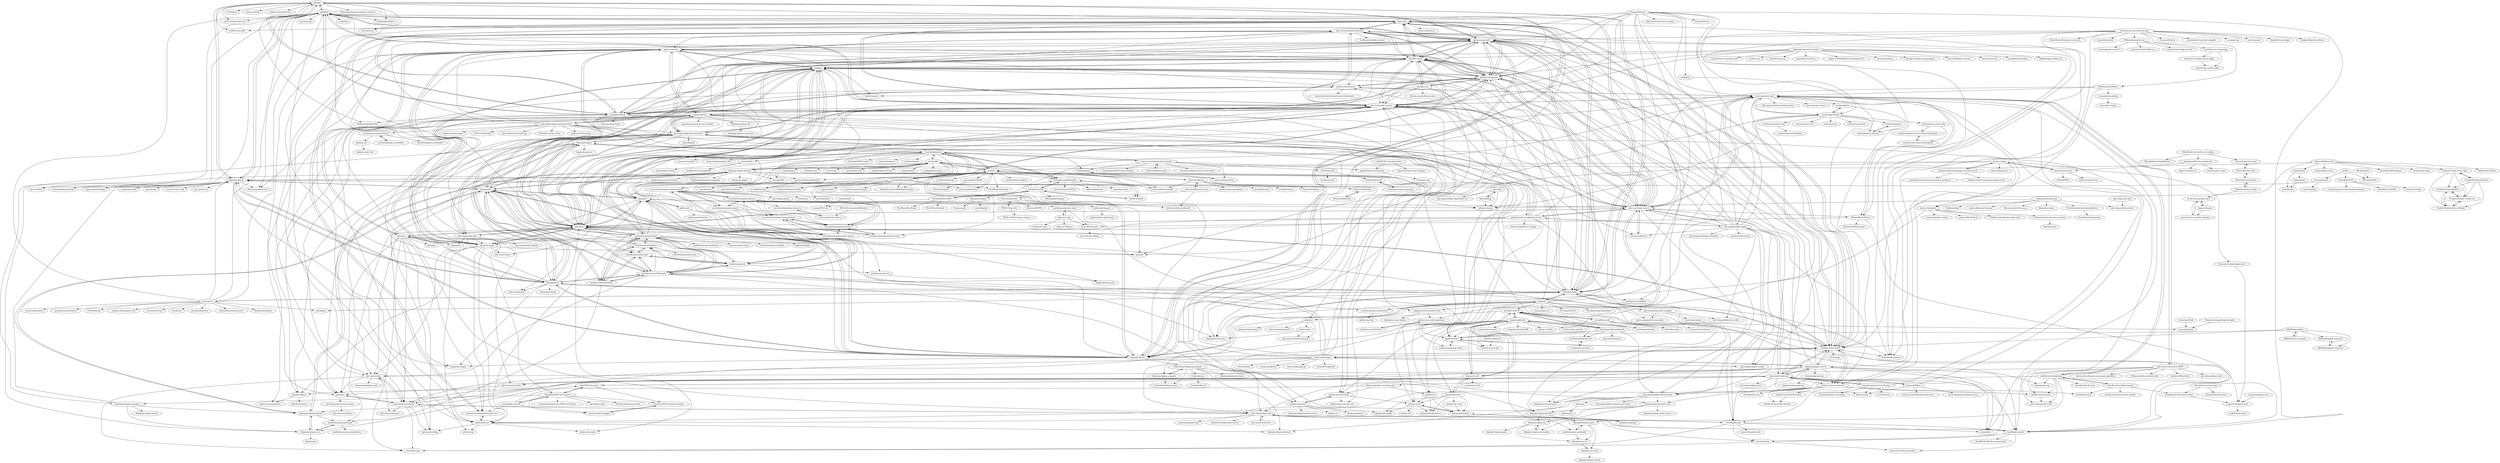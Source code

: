 digraph G {
"ipfs/ipfs" -> "ipfs/kubo"
"ipfs/ipfs" -> "ipfs/js-ipfs"
"ipfs/ipfs" -> "HelloZeroNet/ZeroNet" ["e"=1]
"ipfs/ipfs" -> "ethereum/go-ethereum" ["e"=1]
"ipfs/ipfs" -> "orbitdb/orbitdb"
"ipfs/ipfs" -> "trufflesuite/truffle" ["e"=1]
"ipfs/ipfs" -> "ipfs/awesome-ipfs"
"ipfs/ipfs" -> "EOSIO/eos" ["e"=1]
"ipfs/ipfs" -> "ethereum/wiki" ["e"=1]
"ipfs/ipfs" -> "webtorrent/webtorrent" ["e"=1]
"ipfs/ipfs" -> "libp2p/go-libp2p"
"ipfs/ipfs" -> "ipfs/ipfs-desktop"
"ipfs/ipfs" -> "web3/web3.js" ["e"=1]
"ipfs/ipfs" -> "hyperledger/fabric" ["e"=1]
"ipfs/ipfs" -> "OpenZeppelin/openzeppelin-contracts" ["e"=1]
"Viber/build-a-bot-with-zero-coding" -> "Viber/sample-bot-isitup"
"Viber/build-a-bot-with-zero-coding" -> "Max-Makhrov/GoogleSheets" ["e"=1]
"Viber/build-a-bot-with-zero-coding" -> "pizzatarian/bitcoin-trading-dca"
"ipfs/public-gateway-checker" -> "ja-netfilter/ja-netfilter" ["e"=1]
"ipfs/public-gateway-checker" -> "libin9iOak/ja-netfilter-all" ["e"=1]
"ipfs/public-gateway-checker" -> "LiJunYi2/navicat-keygen-16V" ["e"=1]
"ipfs/public-gateway-checker" -> "zu1k/bs-core" ["e"=1]
"ipfs/public-gateway-checker" -> "hlmd/Postman-cn" ["e"=1]
"ipfs/public-gateway-checker" -> "ipfs/ipfs-desktop"
"ipfs/public-gateway-checker" -> "ipfs/ipfs-webui"
"ipfs/public-gateway-checker" -> "ilanyu/ReverseProxy" ["e"=1]
"ipfs/public-gateway-checker" -> "gejun123456/MyBatisCodeHelper-Pro" ["e"=1]
"ipfs/public-gateway-checker" -> "hunshcn/gh-proxy" ["e"=1]
"ipfs/public-gateway-checker" -> "zfkun/ja-netfilter-mymap-plugin" ["e"=1]
"ipfs/public-gateway-checker" -> "ipfs/ipfs-companion"
"ipfs/public-gateway-checker" -> "LemonIT66/idea_activate" ["e"=1]
"ipfs/public-gateway-checker" -> "linux-do/override" ["e"=1]
"ipfs/public-gateway-checker" -> "ipfs-cluster/ipfs-cluster"
"berty/berty" -> "orbitdb/orbitdb"
"berty/berty" -> "ipfs/kubo"
"berty/berty" -> "qeeqbox/social-analyzer" ["e"=1]
"berty/berty" -> "FiloSottile/age" ["e"=1]
"berty/berty" -> "libp2p/go-libp2p"
"berty/berty" -> "simplex-chat/simplex-chat" ["e"=1]
"berty/berty" -> "owncast/owncast" ["e"=1]
"berty/berty" -> "schollz/croc" ["e"=1]
"berty/berty" -> "pavlobu/deskreen" ["e"=1]
"berty/berty" -> "sdushantha/wifi-password" ["e"=1]
"berty/berty" -> "ipfs/js-ipfs"
"berty/berty" -> "Budibase/budibase" ["e"=1]
"berty/berty" -> "amark/gun" ["e"=1]
"berty/berty" -> "ipfs/ipfs"
"berty/berty" -> "matrix-org/dendrite" ["e"=1]
"bmuller/kademlia" -> "bmuller/rpcudp"
"bmuller/kademlia" -> "JoshuaKissoon/Kademlia"
"bmuller/kademlia" -> "nictuku/dht"
"bmuller/kademlia" -> "jech/dht"
"bmuller/kademlia" -> "nitmir/btdht"
"bmuller/kademlia" -> "savoirfairelinux/opendht"
"bmuller/kademlia" -> "libp2p/py-libp2p"
"bmuller/kademlia" -> "libp2p/go-libp2p-kad-dht"
"bmuller/kademlia" -> "isaaczafuta/pydht"
"bmuller/kademlia" -> "webtorrent/bittorrent-dht" ["e"=1]
"bmuller/kademlia" -> "macsnoeren/python-p2p-network"
"bmuller/kademlia" -> "StorjOld/pyp2p"
"bmuller/kademlia" -> "chenjiandongx/magnet-dht" ["e"=1]
"bmuller/kademlia" -> "blueskyz/DHTCrawler" ["e"=1]
"bmuller/kademlia" -> "kadence/kadence" ["e"=1]
"AKASHAorg/Community" -> "AKASHAorg/Alpha"
"ipfs/go-ipfs-http-client" -> "ipfs/go-unixfs"
"ipfs/go-ipfs-http-client" -> "ipld/go-ipld-prime"
"ipfs/go-ipfs-http-client" -> "ipfs/interface-go-ipfs-core"
"ipld/go-ipld-prime" -> "ipfs/go-ipfs-http-client"
"ipld/go-ipld-prime" -> "ipfs/go-graphsync"
"ipld/go-ipld-prime" -> "ipld/go-car" ["e"=1]
"ipld/go-ipld-prime" -> "libp2p/go-libp2p-pubsub-router"
"Agorise/c-ipfs" -> "Agorise/c-libp2p"
"Agorise/c-ipfs" -> "xethyrion/c-ipfs"
"Agorise/c-ipfs" -> "vasild/cpp-ipfs-http-client"
"Agorise/c-ipfs" -> "kenCode-de/c-ipfs"
"berty/go-orbit-db" -> "berty/go-ipfs-log"
"berty/go-orbit-db" -> "hsanjuan/ipfs-lite"
"berty/go-orbit-db" -> "textileio/go-threads" ["e"=1]
"berty/go-orbit-db" -> "ipfs/go-ds-crdt"
"berty/go-orbit-db" -> "ipfs/boxo"
"berty/go-orbit-db" -> "ipfs-shipyard/gomobile-ipfs"
"berty/go-orbit-db" -> "aviondb/aviondb"
"berty/go-orbit-db" -> "orbitdb/voyager"
"Hive2Hive/Hive2Hive" -> "tomp2p/TomP2P"
"Hive2Hive/Hive2Hive" -> "PeerWasp/PeerWasp"
"Hive2Hive/Hive2Hive" -> "JoshuaKissoon/Kademlia"
"Hive2Hive/Hive2Hive" -> "Hive2Hive/Android"
"Hive2Hive/Hive2Hive" -> "asamy/P2P-Chat"
"Peergos/Peergos" -> "orbitdb-archive/orbit"
"Peergos/Peergos" -> "ipfs/awesome-ipfs"
"Peergos/Peergos" -> "Peergos/web-ui"
"Peergos/Peergos" -> "MichaelMure/Arbore"
"Peergos/Peergos" -> "ipfs-cluster/ipfs-cluster"
"Peergos/Peergos" -> "orbitdb/orbitdb"
"Peergos/Peergos" -> "ipfs/ipfs-webui"
"Peergos/Peergos" -> "fazo96/ipfs-boards"
"Peergos/Peergos" -> "ligi/IPFSDroid"
"Peergos/Peergos" -> "ipfs/ipfs-companion"
"Peergos/Peergos" -> "beakerbrowser/beaker" ["e"=1]
"Peergos/Peergos" -> "ipfs/js-ipfs"
"Peergos/Peergos" -> "peer-base/peer-pad"
"Peergos/Peergos" -> "sahib/brig"
"Peergos/Peergos" -> "kgryte/awesome-peer-to-peer" ["e"=1]
"redacademy/vue-ethereum-ipfs" -> "OriginProtocol/origin" ["e"=1]
"redacademy/vue-ethereum-ipfs" -> "orbitdb-archive/orbit"
"redacademy/vue-ethereum-ipfs" -> "brakmic/BlockchainStore"
"redacademy/vue-ethereum-ipfs" -> "embarklabs/embark" ["e"=1]
"redacademy/vue-ethereum-ipfs" -> "ipfs/awesome-ipfs"
"redacademy/vue-ethereum-ipfs" -> "ipfspics/ipfspics-server"
"redacademy/vue-ethereum-ipfs" -> "FileNation/FileNation"
"redacademy/vue-ethereum-ipfs" -> "TokenMarketNet/smart-contracts" ["e"=1]
"redacademy/vue-ethereum-ipfs" -> "daxeel/blockshell" ["e"=1]
"redacademy/vue-ethereum-ipfs" -> "DOkwufulueze/eth-vue"
"redacademy/vue-ethereum-ipfs" -> "ipfs-shipyard/ipfs-deploy"
"redacademy/vue-ethereum-ipfs" -> "Scanate/EthList" ["e"=1]
"redacademy/vue-ethereum-ipfs" -> "michaelolof/vue-literal-compiler" ["e"=1]
"redacademy/vue-ethereum-ipfs" -> "airtap/airtap" ["e"=1]
"redacademy/vue-ethereum-ipfs" -> "znck/vuepack" ["e"=1]
"tomeshnet/ipfs-live-streaming" -> "victorb/resort"
"tomeshnet/ipfs-live-streaming" -> "download13/ipfstube"
"tomeshnet/ipfs-live-streaming" -> "Siderus/Orion"
"tomeshnet/ipfs-live-streaming" -> "leanthebean/ipfs_streaming"
"tomeshnet/ipfs-live-streaming" -> "peer-base/peer-pad"
"ipfs-shipyard/ipfs-deploy" -> "aquiladev/ipfs-action"
"ipfs-shipyard/ipfs-deploy" -> "ipfs-shipyard/npm-on-ipfs"
"ipfs-shipyard/ipfs-deploy" -> "ipfs-search/ipfs-search"
"ipfs-shipyard/ipfs-deploy" -> "ipfs/awesome-ipfs"
"ipfs-shipyard/ipfs-deploy" -> "ipfs-cluster/ipfs-cluster"
"ipfs-shipyard/ipfs-deploy" -> "Consensys/Mahuta"
"ipfs-shipyard/ipfs-deploy" -> "ipfs-shipyard/dnslink-cloudflare"
"ipfs-shipyard/ipfs-deploy" -> "ipfs/distributed-wikipedia-mirror"
"ipfs-shipyard/ipfs-deploy" -> "peer-base/peer-pad"
"ipfs-shipyard/ipfs-deploy" -> "ipfs/ipfs-webui"
"ipfs-shipyard/ipfs-deploy" -> "ipfs-shipyard/ipfs-pubsub-room"
"ipfs-shipyard/ipfs-deploy" -> "orbitdb-archive/orbit-web"
"ipfs-shipyard/ipfs-deploy" -> "victorb/ipfscrape"
"ipfs-shipyard/ipfs-deploy" -> "ipfs-shipyard/ipfs-share-files"
"ipfs-shipyard/ipfs-deploy" -> "ipfs/ipfs-companion"
"ipfs/go-bitswap" -> "ipfs/go-unixfs"
"textileio/photos" -> "textileio/go-textile"
"textileio/photos" -> "textileio/photos-desktop"
"orbitdb-archive/field-manual" -> "orbitdb-archive/ipfs-log"
"orbitdb-archive/field-manual" -> "orbitdb-archive/awesome-orbitdb"
"orbitdb-archive/field-manual" -> "orbitdb/welcome"
"orbitdb-archive/field-manual" -> "orbitdb/orbit-db-control-center"
"DOkwufulueze/eth-vue" -> "pandonetwork/truffle-vue"
"DOkwufulueze/eth-vue" -> "kyriediculous/dapp-tutorial"
"DOkwufulueze/eth-vue" -> "marlowl/vue-voting-dapp"
"DOkwufulueze/eth-vue" -> "morrislaptop/vue-web3"
"ChainBook/IPFS-For-Chinese" -> "xipfs/IPFS-Internals"
"ChainBook/IPFS-For-Chinese" -> "miaoski/ipfs-tutorial"
"ChainBook/IPFS-For-Chinese" -> "liyuechun/ipfs_blogger"
"ChainBook/IPFS-For-Chinese" -> "XChainLab/documentation" ["e"=1]
"ChainBook/IPFS-For-Chinese" -> "liyuechun/IPFS-Ethereum-Image"
"ChainBook/IPFS-For-Chinese" -> "libp2p/go-libp2p-examples"
"ChainBook/IPFS-For-Chinese" -> "waynewyang/analysis-of-IPFS-in-Chinese"
"ChainBook/IPFS-For-Chinese" -> "sqfasd/dpos-pbft" ["e"=1]
"libp2p/go-libp2p-examples" -> "libp2p/go-libp2p-core"
"libp2p/go-libp2p-examples" -> "libp2p/go-libp2p-pubsub"
"libp2p/go-libp2p-examples" -> "libp2p/go-libp2p"
"libp2p/go-libp2p-examples" -> "libp2p/go-libp2p-swarm"
"hsanjuan/ipfs-lite" -> "ipfs/go-ds-crdt"
"hsanjuan/ipfs-lite" -> "ipfs/go-ipfs-http-client"
"hsanjuan/ipfs-lite" -> "textileio/go-threads" ["e"=1]
"hsanjuan/ipfs-lite" -> "textileio/grpc-ipfs-lite" ["e"=1]
"hsanjuan/ipfs-lite" -> "ipfs/go-datastore"
"hsanjuan/ipfs-lite" -> "ipfs/go-cid"
"hsanjuan/ipfs-lite" -> "ipfs-shipyard/gomobile-ipfs"
"hsanjuan/ipfs-lite" -> "textileio/powergate" ["e"=1]
"hsanjuan/ipfs-lite" -> "ipld/go-ipld-prime"
"hsanjuan/ipfs-lite" -> "bregydoc/blackholeDB"
"hsanjuan/ipfs-lite" -> "ipfs/go-ds-flatfs"
"hsanjuan/ipfs-lite" -> "berty/go-orbit-db"
"hsanjuan/ipfs-lite" -> "textileio/android-ipfs-lite"
"hsanjuan/ipfs-lite" -> "libp2p/go-libp2p-core"
"ipfs-shipyard/gomobile-ipfs" -> "textileio/android-ipfs-lite"
"ipfs-shipyard/gomobile-ipfs" -> "hsanjuan/ipfs-lite"
"ipfs-shipyard/gomobile-ipfs" -> "berty/go-orbit-db"
"ipfs-shipyard/gomobile-ipfs" -> "ligi/IPFSDroid"
"ipfs-shipyard/gomobile-ipfs" -> "hazae41/sweet-ipfs"
"ipfs-shipyard/gomobile-ipfs" -> "ipfs-shipyard/Durin"
"ipfs-shipyard/gomobile-ipfs" -> "ipfs-shipyard/ipfs-pubsub-room"
"libp2p/jvm-libp2p" -> "web3j/libp2p"
"libp2p/jvm-libp2p" -> "Peergos/nabu"
"libp2p/py-libp2p" -> "libp2p/specs"
"libp2p/py-libp2p" -> "libp2p/libp2p"
"libp2p/py-libp2p" -> "ipfs-shipyard/py-ipfs"
"libp2p/py-libp2p" -> "ipfs-shipyard/py-ipfs-http-client"
"libp2p/py-libp2p" -> "libp2p/js-libp2p"
"libp2p/py-libp2p" -> "libp2p/universal-connectivity"
"libp2p/py-libp2p" -> "bmuller/kademlia"
"libp2p/py-libp2p" -> "libp2p/devgrants"
"libp2p/py-libp2p" -> "multiformats/multibase"
"libp2p/py-libp2p" -> "libp2p/go-libp2p-examples"
"macsnoeren/python-p2p-network" -> "GianisTsol/python-p2p"
"macsnoeren/python-p2p-network" -> "macsnoeren/python-p2p-secure-node"
"macsnoeren/python-p2p-network" -> "StorjOld/pyp2p"
"macsnoeren/python-p2p-network" -> "namuyan/p2p-python"
"macsnoeren/python-p2p-network" -> "grakshith/p2p-chat-python"
"macsnoeren/python-p2p-network" -> "Ezi0aaudit0re/P2P-music-sharing" ["e"=1]
"macsnoeren/python-p2p-network" -> "libp2p/py-libp2p"
"macsnoeren/python-p2p-network" -> "bmuller/kademlia"
"macsnoeren/python-p2p-network" -> "Tribler/py-ipv8"
"libp2p/go-libp2p-core" -> "libp2p/go-libp2p-pubsub"
"libp2p/go-libp2p-core" -> "multiformats/go-multiaddr"
"libp2p/go-libp2p-core" -> "libp2p/repl"
"liqpay/sdk-php" -> "lis-dev/nova-poshta-api-2"
"liqpay/sdk-php" -> "serj1chen/nova-poshta-sdk-php"
"nomasters/killcord" -> "hazae41/sweet-ipfs"
"xipfs/IPFS-Internals" -> "ChainBook/IPFS-For-Chinese"
"xipfs/IPFS-Internals" -> "download13/ipfstube"
"xipfs/IPFS-Internals" -> "liyuechun/IPFS-Ethereum-Image"
"ipfs/camp" -> "ipfs/roadmap"
"ipfs/camp" -> "ipfs-shipyard/ipfs-dag-builder-vis"
"ipfs/camp" -> "ipfs/go-bitswap"
"pizzatarian/bitcoin-trading-dca" -> "adjoint-io/nanocoin" ["e"=1]
"pizzatarian/bitcoin-trading-dca" -> "pirate/crypto-trader" ["e"=1]
"pizzatarian/bitcoin-trading-dca" -> "lmatteis/torrent-net"
"ipfs/go-ds-crdt" -> "ipfs/go-datastore"
"ipfs/go-ds-crdt" -> "neurodrone/crdt" ["e"=1]
"ipfs/go-ds-crdt" -> "hsanjuan/ipfs-lite"
"ipfs/go-ds-crdt" -> "libp2p/go-libp2p-pubsub"
"ipfs/go-ds-crdt" -> "berty/go-orbit-db"
"ipfs/roadmap" -> "ipfs/go-bitswap"
"ipfs/roadmap" -> "ipfs/camp"
"Consensys/Mahuta" -> "ipfs-search/ipfs-search"
"arriqaaq/chord" -> "r-medina/gmaj"
"arriqaaq/chord" -> "secondbit/wendy"
"JoshuaKissoon/Kademlia" -> "cgrotz/kademlia"
"JoshuaKissoon/Kademlia" -> "the8472/mldht"
"JoshuaKissoon/Kademlia" -> "tomp2p/TomP2P"
"JoshuaKissoon/Kademlia" -> "JoshuaKissoon/DOSNA"
"JoshuaKissoon/Kademlia" -> "bmuller/kademlia"
"JoshuaKissoon/Kademlia" -> "offbynull/kademlia"
"TRON-US/go-btfs" -> "bittorrent/go-btfs"
"TRON-US/go-btfs" -> "TRON-US/btfs-binary-releases"
"RxSwiftCommunity/RxReduce" -> "twittemb/Archive.Weavy"
"testground/testground" -> "dennis-tra/nebula"
"testground/testground" -> "libp2p/test-plans"
"testground/testground" -> "filecoin-project/fvm-specs" ["e"=1]
"testground/testground" -> "ProtoSchool/protoschool.github.io"
"testground/testground" -> "ipfs/go-bitswap"
"testground/testground" -> "Netflix/p2plab"
"testground/testground" -> "ipfs-shipyard/ipfs-cohost"
"testground/testground" -> "protocol/beyond-bitswap"
"bittorrent/bittorrent.org" -> "bittorrent/libutp"
"bittorrent/bittorrent.org" -> "bittorrent/btfs-dashboard"
"bittorrent/bittorrent.org" -> "bittorrent/go-btfs"
"liyuechun/ipfs_blogger" -> "liyuechun/IPFS-Ethereum-Image"
"textileio/go-textile" -> "textileio/photos"
"textileio/go-textile" -> "airsecure/airsecure" ["e"=1]
"textileio/go-textile" -> "textileio/notes"
"textileio/go-textile" -> "textileio/android-textile"
"textileio/go-textile" -> "textileio/react-native-sdk"
"textileio/go-textile" -> "textileio/community" ["e"=1]
"textileio/go-textile" -> "ipfs/iptb"
"textileio/go-textile" -> "textileio/photos-desktop"
"textileio/go-textile" -> "textileio/desktop"
"textileio/go-textile" -> "textileio/go-threads" ["e"=1]
"textileio/go-textile" -> "ipfs/go-bitswap"
"textileio/go-textile" -> "peer-base/peer-pad"
"ipfs/go-merkledag" -> "ipfs/go-ipld-format"
"ProtoSchool/protoschool.github.io" -> "ProtoSchool/organizing"
"libp2p/js-libp2p-examples" -> "ChainSafe/js-libp2p-gossipsub"
"libp2p/js-libp2p-examples" -> "ChainSafe/js-libp2p-noise"
"marlowl/vue-truffle-starter-dapp" -> "marlowl/vue-web3-wallet"
"marlowl/vue-voting-dapp" -> "marlowl/vue-truffle-starter-dapp"
"marlowl/vue-voting-dapp" -> "marlowl/vue-web3-wallet"
"namuyan/p2p-python" -> "StorjOld/pyp2p"
"ChainSafe/js-libp2p-gossipsub" -> "libp2p/js-libp2p-interfaces"
"ChainSafe/js-libp2p-gossipsub" -> "libp2p/js-libp2p-floodsub"
"ChainSafe/js-libp2p-gossipsub" -> "ChainSafe/ssz"
"ChainSafe/js-libp2p-gossipsub" -> "libp2p/js-libp2p-examples"
"ChainSafe/js-libp2p-gossipsub" -> "ChainSafe/js-libp2p-noise"
"ChainSafe/js-libp2p-gossipsub" -> "libp2p/js-libp2p-kad-dht"
"ipfs/go-datastore" -> "ipfs/go-unixfs"
"ipfs/go-datastore" -> "ipfs/go-ds-crdt"
"ipfs/go-datastore" -> "ipfs/go-ipld-format"
"ipfs/go-datastore" -> "ipfs/go-ipfs-cmds"
"ipfs/go-datastore" -> "ipfs/go-ipfs-config"
"ipfs/go-datastore" -> "ipfs/go-ipfs-blockstore"
"PancakesArchitect/galacteek" -> "cypsela/sailplane-node"
"textileio/advanced-react-native-boilerplate" -> "textileio/react-native-boilerplate"
"mwarning/KadNode" -> "jech/dht"
"liyuechun/IPFS-Ethereum-Image" -> "liyuechun/ipfs_blogger"
"textileio/react-native-boilerplate" -> "textileio/advanced-react-native-boilerplate"
"textileio/react-native-sdk" -> "textileio/advanced-react-native-boilerplate"
"textileio/react-native-sdk" -> "textileio/react-native-boilerplate"
"ipfs/go-unixfs" -> "ipfs/go-ipfs-blockstore"
"ipfs/go-unixfs" -> "ipfs/go-mfs"
"ipfs/go-unixfs" -> "ipfs/go-ipfs-config"
"ipfs/go-unixfs" -> "ipfs/go-ipld-format"
"textileio/android-textile" -> "numbersprotocol/mediant"
"textileio/photos-desktop" -> "textileio/desktop"
"textileio/desktop" -> "textileio/photos-desktop"
"ipfs/kubo" -> "ipfs/ipfs"
"ipfs/kubo" -> "libp2p/go-libp2p"
"ipfs/kubo" -> "ipfs/js-ipfs"
"ipfs/kubo" -> "ipfs/ipfs-desktop"
"ipfs/kubo" -> "ethereum/go-ethereum" ["e"=1]
"ipfs/kubo" -> "hyperledger/fabric" ["e"=1]
"ipfs/kubo" -> "orbitdb/orbitdb"
"ipfs/kubo" -> "ipfs/awesome-ipfs"
"ipfs/kubo" -> "tendermint/tendermint" ["e"=1]
"ipfs/kubo" -> "hypermodeinc/badger" ["e"=1]
"ipfs/kubo" -> "ipfs-cluster/ipfs-cluster"
"ipfs/kubo" -> "grpc/grpc-go" ["e"=1]
"ipfs/kubo" -> "filecoin-project/venus" ["e"=1]
"ipfs/kubo" -> "btcsuite/btcd" ["e"=1]
"ipfs/kubo" -> "nsqio/nsq" ["e"=1]
"ipfs/js-ipfs" -> "orbitdb/orbitdb"
"ipfs/js-ipfs" -> "ipfs/kubo"
"ipfs/js-ipfs" -> "ipfs/awesome-ipfs"
"ipfs/js-ipfs" -> "ipfs/ipfs"
"ipfs/js-ipfs" -> "libp2p/js-libp2p"
"ipfs/js-ipfs" -> "ipfs-inactive/js-ipfs-http-client"
"ipfs/js-ipfs" -> "ipfs/ipfs-desktop"
"ipfs/js-ipfs" -> "ipfs/ipfs-companion"
"ipfs/js-ipfs" -> "ipfs/ipfs-webui"
"ipfs/js-ipfs" -> "trufflesuite/truffle" ["e"=1]
"ipfs/js-ipfs" -> "web3/web3.js" ["e"=1]
"ipfs/js-ipfs" -> "embarklabs/embark" ["e"=1]
"ipfs/js-ipfs" -> "ethers-io/ethers.js" ["e"=1]
"ipfs/js-ipfs" -> "orbitdb-archive/orbit"
"ipfs/js-ipfs" -> "ipfs-cluster/ipfs-cluster"
"jech/dht" -> "savoirfairelinux/opendht"
"jech/dht" -> "mwarning/KadNode"
"jech/dht" -> "jech/dht-bootstrap"
"jech/dht" -> "bittorrent/libutp"
"jech/dht" -> "bittorrent/bootstrap-dht"
"jech/dht" -> "nictuku/dht"
"jech/dht" -> "DavidKeller/kademlia"
"jech/dht" -> "bmuller/kademlia"
"jech/dht" -> "maidsafe-archive/MaidSafe-Routing"
"jech/dht" -> "JoshuaKissoon/Kademlia"
"jech/dht" -> "naturalpolice/libdht"
"jech/dht" -> "the8472/mldht"
"jech/dht" -> "squishyhuman/c-libp2p"
"ipfs/ipfs-webui" -> "ipfs/ipfs-companion"
"ipfs/ipfs-webui" -> "ipfs/ipfs-desktop"
"ipfs/ipfs-webui" -> "ipfs-inactive/js-ipfs-http-client"
"ipfs/ipfs-webui" -> "ipfs-cluster/ipfs-cluster"
"ipfs/ipfs-webui" -> "ipfs/specs"
"ipfs/ipfs-webui" -> "ipfs/awesome-ipfs"
"ipfs/ipfs-webui" -> "ipfs/community"
"ipfs/ipfs-webui" -> "ipfs/js-ipfs"
"ipfs/ipfs-webui" -> "ipfs-search/ipfs-search"
"ipfs/ipfs-webui" -> "ipfs/ipfs-docs"
"ipfs/ipfs-webui" -> "orbitdb-archive/orbit"
"ipfs/ipfs-webui" -> "libp2p/js-libp2p"
"ipfs/ipfs-webui" -> "ipfs/in-web-browsers"
"ipfs/ipfs-webui" -> "ipld/ipld"
"ipfs/ipfs-webui" -> "ipfs/kubo"
"GianisTsol/python-p2p" -> "macsnoeren/python-p2p-network"
"ipfs-inactive/js-ipfs-http-client" -> "ipfs-inactive/interface-js-ipfs-core"
"ipfs-inactive/js-ipfs-http-client" -> "ipfs/js-ipfs"
"ipfs-inactive/js-ipfs-http-client" -> "ipfs/ipfs-webui"
"ipfs-inactive/js-ipfs-http-client" -> "ipfs/js-ipfsd-ctl"
"ipfs-inactive/js-ipfs-http-client" -> "orbitdb-archive/orbit"
"ipfs-inactive/js-ipfs-http-client" -> "ipfs/awesome-ipfs"
"ipfs-inactive/js-ipfs-http-client" -> "trufflesuite/truffle-contract" ["e"=1]
"ipfs-inactive/js-ipfs-http-client" -> "ipfs-shipyard/ipfs-pubsub-room"
"ipfs-inactive/js-ipfs-http-client" -> "ipfs-cluster/ipfs-cluster"
"ipfs-inactive/js-ipfs-http-client" -> "ipfs/specs"
"ipfs-inactive/js-ipfs-http-client" -> "embarklabs/embark" ["e"=1]
"ipfs-inactive/js-ipfs-http-client" -> "ipfs-shipyard/py-ipfs-http-client"
"ipfs-inactive/js-ipfs-http-client" -> "ipld/ipld"
"ipfs-inactive/js-ipfs-http-client" -> "ipfs/community"
"ipfs-inactive/js-ipfs-http-client" -> "ipfs/ipfs-companion"
"ipfs/ipfs-docs" -> "ipfs/ipfs-webui"
"ipfs/ipfs-docs" -> "ipfs/ipfs-companion"
"ipfs/ipfs-docs" -> "ipfs/devgrants"
"ipfs/ipfs-docs" -> "ipfs/go-ipfs-http-client"
"ipfs/ipfs-docs" -> "filecoin-project/filecoin-docs" ["e"=1]
"ipfs/ipfs-docs" -> "ipfs/interface-go-ipfs-core"
"ipfs/ipfs-docs" -> "ipfs-cluster/ipfs-cluster"
"ipfs/ipfs-docs" -> "ipfs/specs"
"multiformats/multihash" -> "multiformats/multicodec"
"multiformats/multihash" -> "multiformats/multibase"
"multiformats/multihash" -> "multiformats/multiaddr"
"multiformats/multihash" -> "multiformats/multiformats"
"multiformats/multihash" -> "multiformats/go-multihash" ["e"=1]
"multiformats/multihash" -> "ipld/ipld"
"multiformats/multihash" -> "multiformats/cid"
"multiformats/multihash" -> "ipfs/specs"
"multiformats/multihash" -> "jbenet/random-ideas" ["e"=1]
"multiformats/multihash" -> "libp2p/specs"
"multiformats/multihash" -> "multiformats/js-multihash"
"multiformats/multihash" -> "dapphub/dapple" ["e"=1]
"multiformats/multihash" -> "ipfs/team-mgmt"
"multiformats/multihash" -> "ipfs-cluster/ipfs-cluster"
"multiformats/multihash" -> "ipld/specs"
"OkCupid/okws" -> "OkCupid/sfslite"
"multiformats/js-multiformats" -> "ipld/js-dag-cbor"
"multiformats/multiaddr" -> "multiformats/multibase"
"multiformats/multiaddr" -> "multiformats/multicodec"
"multiformats/multiaddr" -> "multiformats/multihash"
"multiformats/multiaddr" -> "multiformats/multiformats"
"multiformats/multiaddr" -> "multiformats/go-multiaddr"
"multiformats/multiaddr" -> "libp2p/specs"
"multiformats/go-multiaddr" -> "libp2p/go-libp2p-core"
"multiformats/go-multiaddr" -> "multiformats/go-multiaddr-dns"
"sit/dht" -> "ChuanXia/Chord"
"sit/dht" -> "arriqaaq/chord"
"sit/dht" -> "OkCupid/sfslite"
"savoirfairelinux/opendht" -> "jech/dht"
"savoirfairelinux/opendht" -> "savoirfairelinux/jami-daemon"
"savoirfairelinux/opendht" -> "manuels/wireguard-p2p" ["e"=1]
"savoirfairelinux/opendht" -> "bmuller/kademlia"
"savoirfairelinux/opendht" -> "nictuku/dht"
"savoirfairelinux/opendht" -> "mwarning/KadNode"
"savoirfairelinux/opendht" -> "webtorrent/bittorrent-dht" ["e"=1]
"savoirfairelinux/opendht" -> "savoirfairelinux/jami-project"
"savoirfairelinux/opendht" -> "savoirfairelinux/jami-libclient"
"savoirfairelinux/opendht" -> "maidsafe-archive/MaidSafe-Routing"
"savoirfairelinux/opendht" -> "savoirfairelinux/jami-client-gnome"
"savoirfairelinux/opendht" -> "DavidKeller/kademlia"
"savoirfairelinux/opendht" -> "cjdelisle/cjdns" ["e"=1]
"savoirfairelinux/opendht" -> "vasild/cpp-ipfs-http-client"
"savoirfairelinux/opendht" -> "savoirfairelinux/jami-client-android"
"Tribler/kotlin-ipv8" -> "Tribler/trustchain-superapp"
"lis-dev/nova-poshta-api-2" -> "serj1chen/nova-poshta-sdk-php"
"lis-dev/nova-poshta-api-2" -> "liqpay/sdk-php"
"ChainSafe/ssz" -> "ChainSafe/discv5"
"aviondb/aviondb" -> "ceramicnetwork/specs" ["e"=1]
"aviondb/aviondb" -> "cypsela/sailplane-node"
"aviondb/aviondb" -> "orbitdb/voyager"
"aviondb/aviondb" -> "berty/go-orbit-db"
"textileio/android-ipfs-lite" -> "textileio/ios-ipfs-lite"
"multiformats/js-multiaddr" -> "libp2p/js-libp2p-crypto"
"multiformats/js-multiaddr" -> "libp2p/js-peer-id"
"ipfs-inactive/website" -> "ipfs/infra"
"textileio/ios-ipfs-lite" -> "textileio/android-ipfs-lite"
"orbitdb/orbit-db-control-center" -> "cypsela/sailplane-node"
"cypsela/sailplane-node" -> "vaultec81/js-pinza"
"cypsela/sailplane-web" -> "cypsela/sailplane-node"
"Tribler/trustchain-superapp" -> "Tribler/kotlin-ipv8"
"nitmir/btdht" -> "nitmir/btdht-crawler"
"nitmir/btdht" -> "bashkirtsevich-llc/aiobtdht"
"naturalpolice/libdht" -> "chinchani/tinydht"
"probe-lab/network-measurements" -> "libp2p/punchr"
"ipfs/ipfs-desktop" -> "ipfs/ipfs-companion"
"ipfs/ipfs-desktop" -> "ipfs/ipfs-webui"
"ipfs/ipfs-desktop" -> "ipfs/kubo"
"ipfs/ipfs-desktop" -> "ipfs/js-ipfs"
"ipfs/ipfs-desktop" -> "ipfs/awesome-ipfs"
"ipfs/ipfs-desktop" -> "ipfs/ipfs"
"ipfs/ipfs-desktop" -> "ipfs-cluster/ipfs-cluster"
"ipfs/ipfs-desktop" -> "orbitdb/orbitdb"
"ipfs/ipfs-desktop" -> "libp2p/libp2p"
"ipfs/ipfs-desktop" -> "filecoin-project/venus" ["e"=1]
"ipfs/ipfs-desktop" -> "filecoin-project/lotus" ["e"=1]
"ipfs/ipfs-desktop" -> "ipfs-search/ipfs-search"
"ipfs/ipfs-desktop" -> "ipld/ipld"
"ipfs/ipfs-desktop" -> "HelloZeroNet/ZeroNet" ["e"=1]
"ipfs/ipfs-desktop" -> "ipfs/specs"
"librevault/librevault" -> "orbitdb-archive/orbit"
"librevault/librevault" -> "lmatteis/peer-tweet" ["e"=1]
"librevault/librevault" -> "infinit/infinit"
"librevault/librevault" -> "RetroShare/RetroShare" ["e"=1]
"librevault/librevault" -> "jech/dht"
"librevault/librevault" -> "Pushjet/Pushjet-Server-Api"
"librevault/librevault" -> "moshest/p2p-index" ["e"=1]
"librevault/librevault" -> "dfkt/firefox-tweaks" ["e"=1]
"whyrusleeping/gx" -> "orbitdb-archive/orbit"
"whyrusleeping/gx" -> "ipfs/specs"
"whyrusleeping/gx" -> "ipld/ipld"
"whyrusleeping/gx" -> "ipfs-shipyard/ipscend"
"whyrusleeping/gx" -> "whyrusleeping/gx-go"
"whyrusleeping/gx" -> "alexanderGugel/ied" ["e"=1]
"whyrusleeping/gx" -> "libp2p/go-libp2p"
"whyrusleeping/gx" -> "ipfs-shipyard/npm-on-ipfs"
"whyrusleeping/gx" -> "ipld/specs"
"whyrusleeping/gx" -> "celrenheit/lion" ["e"=1]
"whyrusleeping/gx" -> "ipfspics/ipfspics-server"
"whyrusleeping/gx" -> "ipfs-inactive/examples"
"whyrusleeping/gx" -> "ipfs-cluster/ipfs-cluster"
"whyrusleeping/gx" -> "redspread/spread" ["e"=1]
"whyrusleeping/gx" -> "ipfs/kubo"
"ipfs/ipfs-companion" -> "ipfs/ipfs-desktop"
"ipfs/ipfs-companion" -> "ipfs/ipfs-webui"
"ipfs/ipfs-companion" -> "ipfs-cluster/ipfs-cluster"
"ipfs/ipfs-companion" -> "ipfs/awesome-ipfs"
"ipfs/ipfs-companion" -> "ipfs/js-ipfs"
"ipfs/ipfs-companion" -> "ipfs-search/ipfs-search"
"ipfs/ipfs-companion" -> "ipfs/specs"
"ipfs/ipfs-companion" -> "ipfs/in-web-browsers"
"ipfs/ipfs-companion" -> "ipfs/ipfs-docs"
"ipfs/ipfs-companion" -> "ipld/ipld"
"ipfs/ipfs-companion" -> "ipfs/kubo"
"ipfs/ipfs-companion" -> "ipfs/community"
"ipfs/ipfs-companion" -> "ipfs-inactive/js-ipfs-http-client"
"ipfs/ipfs-companion" -> "orbitdb/orbitdb"
"ipfs/ipfs-companion" -> "orbitdb-archive/orbit"
"libp2p/js-libp2p" -> "libp2p/libp2p"
"libp2p/js-libp2p" -> "ipfs/js-ipfs"
"libp2p/js-libp2p" -> "orbitdb/orbitdb"
"libp2p/js-libp2p" -> "libp2p/specs"
"libp2p/js-libp2p" -> "libp2p/go-libp2p"
"libp2p/js-libp2p" -> "ipfs/helia"
"libp2p/js-libp2p" -> "ipld/ipld"
"libp2p/js-libp2p" -> "libp2p/rust-libp2p" ["e"=1]
"libp2p/js-libp2p" -> "ipfs/awesome-ipfs"
"libp2p/js-libp2p" -> "orbitdb-archive/orbit"
"libp2p/js-libp2p" -> "libp2p/js-libp2p-webrtc-star"
"libp2p/js-libp2p" -> "ipfs/ipfs-webui"
"libp2p/js-libp2p" -> "ChainSafe/js-libp2p-gossipsub"
"libp2p/js-libp2p" -> "ipfs/specs"
"libp2p/js-libp2p" -> "ipfs-cluster/ipfs-cluster"
"ipfs/go-ipfs-api" -> "ipfs/go-ipfs-http-client"
"ipfs/go-ipfs-api" -> "ipfs/go-unixfs"
"ipfs/go-ipfs-api" -> "libp2p/go-libp2p-raft"
"ipfs/go-ipfs-api" -> "ipfs/go-cid"
"ipfs/go-ipfs-api" -> "ipfs/infra"
"ipfs/go-ipfs-api" -> "ipfs-inactive/faq"
"ipfs/go-ipfs-api" -> "ipfs/ipfs-update"
"ipfs/go-ipfs-api" -> "ipfs/fs-repo-migrations"
"ipfs/go-ipfs-api" -> "ipfs-shipyard/java-ipfs-http-client"
"ipfs/go-ipfs-api" -> "ipfs/community"
"ipfs/go-ipfs-api" -> "ipfs-cluster/ipfs-cluster"
"ipfs/go-ipfs-api" -> "ipfs-shipyard/py-ipfs-http-client"
"ipfs/go-ipfs-api" -> "ipfs/go-ipfs-config"
"ipfs/go-ipfs-api" -> "miguelmota/go-ethereum-hdwallet" ["e"=1]
"WatchItDev/watchit-app" -> "SynapseMedia/nucleus"
"WatchItDev/watchit-app" -> "orbitdb/orbit-db-control-center"
"ipfs-shipyard/py-ipfs" -> "ipfs-shipyard/py-ipfs-http-client"
"ipfs-shipyard/py-ipfs" -> "amstocker/python-libp2p"
"ipfs-shipyard/py-ipfs" -> "ipfs/specs"
"ipfs-shipyard/py-ipfs" -> "ipfs/papers"
"ipfs-shipyard/py-ipfs" -> "libp2p/py-libp2p"
"ipfs-shipyard/py-ipfs" -> "ipfs/team-mgmt"
"ipfs-shipyard/py-ipfs" -> "ipfs-inactive/website"
"ipfs-shipyard/py-ipfs" -> "ipfs-inactive/faq"
"ipfs-shipyard/py-ipfs" -> "ipfs/community"
"ipfs/specs" -> "ipfs/community"
"ipfs/specs" -> "libp2p/specs"
"ipfs/specs" -> "ipfs/team-mgmt"
"ipfs/specs" -> "ipfs/ipfs-webui"
"ipfs/specs" -> "ipfs-cluster/ipfs-cluster"
"ipfs/specs" -> "ipld/specs"
"ipfs/specs" -> "ipld/ipld"
"ipfs/specs" -> "ipfs-shipyard/py-ipfs"
"ipfs/specs" -> "ipfs/iptb"
"ipfs/specs" -> "ipfs/ipfs-companion"
"ipfs/specs" -> "ipfs-search/ipfs-search"
"ipfs/specs" -> "ipfs/awesome-ipfs"
"ipfs/specs" -> "ipfs/notes"
"ipfs/specs" -> "orbitdb-archive/orbit"
"ipfs/specs" -> "multiformats/multihash"
"haltakov/natural-language-youtube-search" -> "haltakov/natural-language-image-search" ["e"=1]
"haltakov/natural-language-youtube-search" -> "dennis-tra/pcp"
"haltakov/natural-language-youtube-search" -> "justinpinkney/awesome-pretrained-stylegan3" ["e"=1]
"ipfs/community" -> "ipfs/team-mgmt"
"ipfs/community" -> "ipfs/specs"
"ipfs/community" -> "ipfs/infra"
"ipfs/community" -> "ipfs/ipfs-webui"
"ipfs/community" -> "ipfs/notes"
"ipfs/community" -> "ipfs-inactive/faq"
"ipfs/community" -> "ipfs-inactive/examples"
"ipfs/community" -> "ipfs/js-ipfsd-ctl"
"ipfs/community" -> "ipfs/in-web-browsers"
"ipfs/community" -> "ipfs/awesome-ipfs"
"ipfs/community" -> "ipfs/devgrants"
"ipfs/community" -> "ipfs/go-ipfs-api"
"ipfs/community" -> "ipld/ipld"
"ipfs/community" -> "ipfs-inactive/docs"
"ipfs/community" -> "ipfs/ipfs-companion"
"ipfs-examples/js-ipfs-examples" -> "ipfs-shipyard/ipfs-share-files"
"ipfs-examples/js-ipfs-examples" -> "storacha/w3name"
"ipfs-examples/js-ipfs-examples" -> "ipfs-examples/helia-examples"
"dennis-tra/pcp" -> "dennis-tra/nebula"
"dennis-tra/pcp" -> "lmatteis/torrent-net"
"dennis-tra/pcp" -> "PancakesArchitect/galacteek"
"dennis-tra/pcp" -> "haltakov/natural-language-youtube-search"
"dennis-tra/pcp" -> "libp2p/hydra-booster"
"dennis-tra/pcp" -> "alecbcs/hyprspace" ["e"=1]
"dennis-tra/pcp" -> "libp2p/go-libp2p-kad-dht"
"Pushjet/Pushjet-Android" -> "Pushjet/Pushjet-Server-Api"
"Pushjet/Pushjet-Android" -> "Pushjet/Pushjet-Connectors"
"Pushjet/Pushjet-Android" -> "Pushjet/Pushjet-Server-Broker"
"Pushjet/Pushjet-Android" -> "Pushjet/Pushjet-Website"
"tomp2p/TomP2P" -> "Hive2Hive/Hive2Hive"
"tomp2p/TomP2P" -> "JoshuaKissoon/Kademlia"
"tomp2p/TomP2P" -> "the8472/mldht"
"tomp2p/TomP2P" -> "libp2p/jvm-libp2p"
"tomp2p/TomP2P" -> "offbynull/portmapper" ["e"=1]
"ChuanXia/Chord" -> "smashing-bytes/Chord-Implementation"
"ChuanXia/Chord" -> "anhallbe/ChordDHT"
"ChuanXia/Chord" -> "taoito/chord-dht"
"the8472/mldht" -> "JoshuaKissoon/Kademlia"
"the8472/mldht" -> "tomp2p/TomP2P"
"anacrolix/utp" -> "h2so5/utp"
"anacrolix/utp" -> "anacrolix/go-libutp"
"ipfs-inactive/examples" -> "ipfs/infra"
"ipfs-inactive/examples" -> "victorb/pincoop"
"ipfs-inactive/examples" -> "ipfs-inactive/blog"
"ipfs-inactive/examples" -> "ipfs-shipyard/ipscend"
"ipfs-inactive/examples" -> "ipfs-inactive/faq"
"ipfs-inactive/examples" -> "ipfs-inactive/support"
"serj1chen/nova-poshta-sdk-php" -> "lis-dev/nova-poshta-api-2"
"ipfs/notes" -> "ipfs/community"
"ipfs/notes" -> "ipfs-inactive/faq"
"ipfs/notes" -> "ipfs/team-mgmt"
"ipfs/notes" -> "victorb/pincoop"
"ipfs/notes" -> "ipfs/apps"
"ipfs/notes" -> "libp2p/research-pubsub"
"ipfs/notes" -> "ipfs/specs"
"ipfs/notes" -> "ipfs-inactive/interface-js-ipfs-core"
"ipfs/notes" -> "ipfs/in-web-browsers"
"ipfs/notes" -> "ipfs-inactive/blog"
"ipfs/notes" -> "ipfs-inactive/examples"
"ipfs/notes" -> "ipfs/infra"
"ipfs/notes" -> "ipfs-shipyard/ipscend"
"ipfs/notes" -> "ipfs/papers"
"ipfs/notes" -> "libp2p/hydra-booster"
"ipfs-inactive/faq" -> "ipfs-inactive/examples"
"ipfs-inactive/faq" -> "ipfs/infra"
"ipfs-inactive/faq" -> "ipfs-inactive/support"
"ipfs-inactive/faq" -> "whyrusleeping/ipns-pub" ["e"=1]
"ipfs-inactive/faq" -> "victorb/pincoop"
"ipfs/team-mgmt" -> "ipfs/community"
"ipfs/team-mgmt" -> "ipfs-inactive/docs"
"ipfs/team-mgmt" -> "ipfs/ipfs-update"
"ipfs/team-mgmt" -> "ipfs/specs"
"ipfs/team-mgmt" -> "ipfs-inactive/interface-js-ipfs-core"
"ipfs/team-mgmt" -> "ipfs/in-web-browsers"
"ipfs/team-mgmt" -> "ipfs/interop"
"ipfs/team-mgmt" -> "ipfs/iptb"
"ipfs/team-mgmt" -> "ipfs/js-ipfsd-ctl"
"ipfs/team-mgmt" -> "ipfs/notes"
"Pushjet/Pushjet-Server-Api" -> "Pushjet/Pushjet-Android"
"Pushjet/Pushjet-Server-Api" -> "Pushjet/Pushjet-Connectors"
"Pushjet/Pushjet-Server-Api" -> "Pushjet/Pushjet-Server-Broker"
"Pushjet/Pushjet-Server-Api" -> "Pushjet/Pushjet-Website"
"ipfs/infra" -> "ipfs-shipyard/container-demos"
"ipfs/infra" -> "ipfs-inactive/examples"
"grakshith/p2p-chat-python" -> "F1xw/p2p-chat"
"dennis-tra/nebula" -> "trudi-group/ipfs-crawler"
"dennis-tra/nebula" -> "probe-lab/network-measurements"
"dennis-tra/nebula" -> "protocol/ResNetLab"
"dennis-tra/nebula" -> "TheDiscordian/browser-ipfs-chat"
"dennis-tra/nebula" -> "libp2p/hydra-booster"
"libp2p/js-peer-id" -> "libp2p/js-peer-info"
"libp2p/js-peer-info" -> "libp2p/js-libp2p-switch"
"ipfs/js-ipfsd-ctl" -> "ipfs/js-ipfs-unixfs"
"ipfs/js-ipfsd-ctl" -> "ipfs-inactive/interface-js-ipfs-core"
"ipfs/js-ipfsd-ctl" -> "ipfs/interop"
"ipfs/js-ipfsd-ctl" -> "ipfs-inactive/blog"
"ipfs/js-ipfsd-ctl" -> "libp2p/js-libp2p-floodsub"
"Pushjet/Pushjet-Server-Broker" -> "Pushjet/Pushjet-Connectors"
"Pushjet/Pushjet-Server-Broker" -> "Pushjet/Pushjet-Website"
"Pushjet/Pushjet-Connectors" -> "Pushjet/Pushjet-Server-Broker"
"Pushjet/Pushjet-Connectors" -> "Pushjet/Pushjet-Website"
"Pushjet/Pushjet-Website" -> "Pushjet/Pushjet-Connectors"
"Pushjet/Pushjet-Website" -> "Pushjet/Pushjet-Server-Broker"
"ipfs-shipyard/container-demos" -> "ipfs-inactive/starlog"
"ipfspics/ipfspics-server" -> "download13/ipfstube"
"ipfspics/ipfspics-server" -> "orbitdb-archive/orbit"
"ipfspics/ipfspics-server" -> "ipfs-inactive/examples"
"ipfspics/ipfspics-server" -> "fazo96/ipfs-boards"
"ipfspics/ipfspics-server" -> "ipfs-search/ipfs-search"
"ipfspics/ipfspics-server" -> "cloutier/php-ipfs-api"
"ipfspics/ipfspics-server" -> "victorb/ipfscrape"
"ipfspics/ipfspics-server" -> "ipfs-inactive/website"
"ipfspics/ipfspics-server" -> "ipfs/awesome-ipfs"
"ipfspics/ipfspics-server" -> "ipfs-inactive/faq"
"ipfspics/ipfspics-server" -> "ipfs-shipyard/ipscend"
"ipfspics/ipfspics-server" -> "victorb/ipfsbin"
"ipfspics/ipfspics-server" -> "orbitdb-archive/orbit-web"
"ipfspics/ipfspics-server" -> "whyrusleeping/gx"
"ipfspics/ipfspics-server" -> "jes/hardbin"
"orbitdb-archive/orbit" -> "orbitdb-archive/orbit-web"
"orbitdb-archive/orbit" -> "fazo96/ipfs-boards"
"orbitdb-archive/orbit" -> "orbitdb/orbitdb"
"orbitdb-archive/orbit" -> "ipfs/awesome-ipfs"
"orbitdb-archive/orbit" -> "whyrusleeping/gx"
"orbitdb-archive/orbit" -> "download13/ipfstube"
"orbitdb-archive/orbit" -> "ipfs-inactive/js-ipfs-http-client"
"orbitdb-archive/orbit" -> "ligi/IPFSDroid"
"orbitdb-archive/orbit" -> "ipfs/ipfs-webui"
"orbitdb-archive/orbit" -> "ipfs/specs"
"orbitdb-archive/orbit" -> "ipfs/js-ipfs"
"orbitdb-archive/orbit" -> "embarklabs/embark" ["e"=1]
"orbitdb-archive/orbit" -> "libp2p/js-libp2p"
"orbitdb-archive/orbit" -> "ipfspics/ipfspics-server"
"orbitdb-archive/orbit" -> "axic/mango" ["e"=1]
"orbitdb/orbitdb" -> "ipfs/js-ipfs"
"orbitdb/orbitdb" -> "amark/gun" ["e"=1]
"orbitdb/orbitdb" -> "libp2p/js-libp2p"
"orbitdb/orbitdb" -> "ipfs/awesome-ipfs"
"orbitdb/orbitdb" -> "ipfs/kubo"
"orbitdb/orbitdb" -> "orbitdb-archive/orbit"
"orbitdb/orbitdb" -> "ipfs/ipfs"
"orbitdb/orbitdb" -> "embarklabs/embark" ["e"=1]
"orbitdb/orbitdb" -> "libp2p/libp2p"
"orbitdb/orbitdb" -> "beakerbrowser/beaker" ["e"=1]
"orbitdb/orbitdb" -> "ipfs-cluster/ipfs-cluster"
"orbitdb/orbitdb" -> "berty/berty"
"orbitdb/orbitdb" -> "libp2p/go-libp2p"
"orbitdb/orbitdb" -> "ipfs/helia"
"orbitdb/orbitdb" -> "ipld/ipld"
"libp2p/go-libp2p" -> "ipfs/kubo"
"libp2p/go-libp2p" -> "libp2p/libp2p"
"libp2p/go-libp2p" -> "libp2p/specs"
"libp2p/go-libp2p" -> "libp2p/rust-libp2p" ["e"=1]
"libp2p/go-libp2p" -> "quic-go/quic-go" ["e"=1]
"libp2p/go-libp2p" -> "libp2p/js-libp2p"
"libp2p/go-libp2p" -> "tendermint/tendermint" ["e"=1]
"libp2p/go-libp2p" -> "btcsuite/btcd" ["e"=1]
"libp2p/go-libp2p" -> "syndtr/goleveldb" ["e"=1]
"libp2p/go-libp2p" -> "ipfs/ipfs"
"libp2p/go-libp2p" -> "hypermodeinc/badger" ["e"=1]
"libp2p/go-libp2p" -> "libp2p/go-libp2p-kad-dht"
"libp2p/go-libp2p" -> "pion/webrtc" ["e"=1]
"libp2p/go-libp2p" -> "filecoin-project/venus" ["e"=1]
"libp2p/go-libp2p" -> "cosmos/cosmos-sdk" ["e"=1]
"fazo96/ipfs-boards" -> "victorb/ipfsbin"
"fazo96/ipfs-boards" -> "fazo96/orbit-db-discussion-board"
"fazo96/ipfs-boards" -> "ipfs-shipyard/ipscend"
"fazo96/ipfs-boards" -> "reposium-dco/decentralwiki"
"ipfs/awesome-ipfs" -> "ipfs/js-ipfs"
"ipfs/awesome-ipfs" -> "orbitdb/orbitdb"
"ipfs/awesome-ipfs" -> "ipfs/ipfs-webui"
"ipfs/awesome-ipfs" -> "ipfs/ipfs-companion"
"ipfs/awesome-ipfs" -> "ipfs/kubo"
"ipfs/awesome-ipfs" -> "ipfs/ipfs-desktop"
"ipfs/awesome-ipfs" -> "ipfs-cluster/ipfs-cluster"
"ipfs/awesome-ipfs" -> "orbitdb-archive/orbit"
"ipfs/awesome-ipfs" -> "ipfs/ipfs"
"ipfs/awesome-ipfs" -> "ipfs/specs"
"ipfs/awesome-ipfs" -> "ipfs-inactive/js-ipfs-http-client"
"ipfs/awesome-ipfs" -> "libp2p/js-libp2p"
"ipfs/awesome-ipfs" -> "ipfs-search/ipfs-search"
"ipfs/awesome-ipfs" -> "ipfs/community"
"ipfs/awesome-ipfs" -> "embarklabs/embark" ["e"=1]
"sahib/brig" -> "textileio/go-textile"
"multiformats/multicodec" -> "multiformats/multibase"
"multiformats/multicodec" -> "multiformats/multihash"
"multiformats/multicodec" -> "multiformats/multiaddr"
"multiformats/multicodec" -> "multiformats/multiformats"
"multiformats/multicodec" -> "multiformats/cid"
"savoirfairelinux/jami-libclient" -> "savoirfairelinux/jami-client-windows"
"savoirfairelinux/jami-libclient" -> "savoirfairelinux/jami-daemon"
"savoirfairelinux/jami-libclient" -> "savoirfairelinux/jami-client-macos"
"savoirfairelinux/jami-libclient" -> "savoirfairelinux/jami-client-gnome"
"savoirfairelinux/jami-client-gnome" -> "savoirfairelinux/jami-daemon"
"savoirfairelinux/jami-client-gnome" -> "savoirfairelinux/jami-libclient"
"savoirfairelinux/jami-client-gnome" -> "savoirfairelinux/jami-client-android"
"savoirfairelinux/jami-client-gnome" -> "savoirfairelinux/jami-client-windows"
"savoirfairelinux/jami-client-windows" -> "savoirfairelinux/jami-libclient"
"savoirfairelinux/jami-client-windows" -> "savoirfairelinux/jami-client-macos"
"ipfs-shipyard/py-ipfs-http-client" -> "ipfs-shipyard/py-ipfs"
"ipfs-shipyard/py-ipfs-http-client" -> "ipfs-cluster/ipfs-cluster"
"ipfs-shipyard/py-ipfs-http-client" -> "ipfs-inactive/js-ipfs-http-client"
"ipfs-shipyard/py-ipfs-http-client" -> "ipfs-search/ipfs-search"
"ipfs-shipyard/py-ipfs-http-client" -> "ipfs/go-ipfs-api"
"ipfs-shipyard/py-ipfs-http-client" -> "oduwsdl/ipwb" ["e"=1]
"ipfs-shipyard/py-ipfs-http-client" -> "libp2p/py-libp2p"
"ipfs-shipyard/py-ipfs-http-client" -> "ipfs/specs"
"ipfs-shipyard/py-ipfs-http-client" -> "ipfs-inactive/faq"
"ipfs-shipyard/py-ipfs-http-client" -> "ipfs/awesome-ipfs"
"ipfs-shipyard/py-ipfs-http-client" -> "ipfs/infra"
"ipfs-shipyard/py-ipfs-http-client" -> "ipfs/ipfs-update"
"ipfs-shipyard/py-ipfs-http-client" -> "ipfs/ipfs-webui"
"ipfs-shipyard/py-ipfs-http-client" -> "ipfs/distributed-wikipedia-mirror"
"ipfs-shipyard/py-ipfs-http-client" -> "fazo96/ipfs-boards"
"bittorrent/go-btfs" -> "bittorrent/btfs-dashboard"
"bittorrent/go-btfs" -> "bittorrent/BTIPs"
"bittorrent/go-btfs" -> "TRON-US/go-btfs"
"savoirfairelinux/jami-client-macos" -> "savoirfairelinux/jami-client-windows"
"savoirfairelinux/jami-client-macos" -> "savoirfairelinux/jami-libclient"
"ipfs-shipyard/java-ipfs-http-client" -> "ipfs/go-ipfs-api"
"ipfs-shipyard/java-ipfs-http-client" -> "ligi/IPFSDroid"
"ipfs-shipyard/java-ipfs-http-client" -> "Consensys/Mahuta"
"ipfs-shipyard/java-ipfs-http-client" -> "ipfs-shipyard/scala-ipfs-api"
"ipfs-shipyard/java-ipfs-http-client" -> "komputing/ipfs-api-kotlin"
"ipfs-shipyard/java-ipfs-http-client" -> "ipfs-inactive/js-ipfs-http-client"
"ipfs-shipyard/java-ipfs-http-client" -> "Polve/bitcoin-rpc-client" ["e"=1]
"ipfs-shipyard/java-ipfs-http-client" -> "ChainBook/IPFS-For-Chinese"
"ipfs-shipyard/java-ipfs-http-client" -> "ethereum/ethereumj" ["e"=1]
"ipfs-shipyard/java-ipfs-http-client" -> "ipfs/community"
"ipfs-shipyard/java-ipfs-http-client" -> "ipfs-cluster/ipfs-cluster"
"ipfs-shipyard/java-ipfs-http-client" -> "multiformats/java-multihash"
"ipfs-shipyard/java-ipfs-http-client" -> "ethjava/web3j-sample" ["e"=1]
"ipfs-shipyard/java-ipfs-http-client" -> "ipfs-shipyard/py-ipfs-http-client"
"ipfs-shipyard/java-ipfs-http-client" -> "LFDT-web3j/web3j" ["e"=1]
"StorjOld/pyp2p" -> "namuyan/p2p-python"
"savoirfairelinux/jami-daemon" -> "savoirfairelinux/jami-libclient"
"savoirfairelinux/jami-daemon" -> "savoirfairelinux/jami-client-gnome"
"savoirfairelinux/jami-daemon" -> "savoirfairelinux/jami-client-android"
"savoirfairelinux/jami-daemon" -> "savoirfairelinux/jami-client-windows"
"savoirfairelinux/jami-daemon" -> "savoirfairelinux/jami-client-macos"
"savoirfairelinux/jami-daemon" -> "savoirfairelinux/jami-project"
"savoirfairelinux/jami-daemon" -> "savoirfairelinux/jami-client-ios"
"cloutier/php-ipfs-api" -> "digitalkaoz/php-ipfs-api"
"ipfs-shipyard/ipscend" -> "victorb/ipfsbin"
"ipfs-shipyard/ipscend" -> "victorb/ipfscrape"
"ipfs-shipyard/ipscend" -> "ipfs-inactive/examples"
"ipfs-shipyard/ipscend" -> "fazo96/ipfs-boards"
"ipfs-shipyard/ipscend" -> "dylanPowers/ipfs-linux-service"
"ipfs-shipyard/ipscend" -> "ipfs-inactive/archives"
"ipfs-shipyard/ipscend" -> "jamescarlyle/ipfs-wiki"
"victorb/ipfscrape" -> "victorb/ipfsbin"
"victorb/ipfscrape" -> "ipfs-shipyard/ipscend"
"victorb/ipfscrape" -> "jbenet/http2ipfs-web"
"victorb/ipfscrape" -> "victorb/pincoop"
"victorb/ipfscrape" -> "jes/hardbin"
"victorb/ipfscrape" -> "fazo96/ipfs-boards"
"ipfs-inactive/archives" -> "ipfs-shipyard/ipscend"
"ipfs/rainbow" -> "ipfs-inactive/bifrost-gateway"
"ipfs/rainbow" -> "libp2p/hydra-booster"
"savoirfairelinux/jami-client-android" -> "savoirfairelinux/jami-client-gnome"
"savoirfairelinux/jami-client-android" -> "savoirfairelinux/jami-daemon"
"savoirfairelinux/jami-client-android" -> "savoirfairelinux/jami-project"
"savoirfairelinux/jami-client-android" -> "savoirfairelinux/jami-client-windows"
"savoirfairelinux/jami-client-android" -> "savoirfairelinux/jami-libclient"
"savoirfairelinux/jami-client-android" -> "savoirfairelinux/jami-client-macos"
"secondbit/wendy" -> "fastfn/dendrite"
"ipfs/ipfs-update" -> "ipfs/fs-repo-migrations"
"ipfs/ipfs-update" -> "ipfs/distributions"
"victorb/ipfsbin" -> "victorb/pincoop"
"victorb/ipfsbin" -> "reposium-dco/decentralwiki"
"libp2p/js-libp2p-tcp" -> "libp2p/js-libp2p-websockets"
"libp2p/js-libp2p-tcp" -> "libp2p/js-peer-id"
"libp2p/js-libp2p-tcp" -> "libp2p/js-libp2p-mplex"
"ipfs-shipyard/is-ipfs" -> "ipfs-shipyard/ipfs-cohost"
"nictuku/dht" -> "jackpal/Taipei-Torrent" ["e"=1]
"nictuku/dht" -> "anacrolix/dht"
"nictuku/dht" -> "shiyanhui/dht" ["e"=1]
"nictuku/dht" -> "libp2p/go-libp2p-kad-dht"
"nictuku/dht" -> "prettymuchbryce/kademlia"
"nictuku/dht" -> "bmuller/kademlia"
"nictuku/dht" -> "jech/dht"
"nictuku/dht" -> "jackpal/go-nat-pmp" ["e"=1]
"nictuku/dht" -> "huin/goupnp" ["e"=1]
"nictuku/dht" -> "secondbit/wendy"
"nictuku/dht" -> "ccding/go-stun" ["e"=1]
"nictuku/dht" -> "bittorrent/bootstrap-dht"
"nictuku/dht" -> "JoshuaKissoon/Kademlia"
"nictuku/dht" -> "h12w/socks" ["e"=1]
"nictuku/dht" -> "anacrolix/torrent" ["e"=1]
"libp2p/js-libp2p-webrtc-star" -> "libp2p/js-libp2p-websockets"
"libp2p/js-libp2p-webrtc-star" -> "libp2p/js-libp2p-kad-dht"
"libp2p/js-libp2p-webrtc-star" -> "libp2p/js-libp2p-webrtc-direct"
"libp2p/js-libp2p-webrtc-star" -> "libp2p/js-libp2p-tcp"
"infinit/infinit" -> "infinit/memo"
"infinit/infinit" -> "infinit/drake"
"savoirfairelinux/jami-project" -> "savoirfairelinux/jami-client-android"
"savoirfairelinux/jami-project" -> "savoirfairelinux/jami-daemon"
"savoirfairelinux/jami-project" -> "savoirfairelinux/jami-libclient"
"savoirfairelinux/jami-project" -> "savoirfairelinux/jami-client-gnome"
"savoirfairelinux/jami-project" -> "savoirfairelinux/jami-client-windows"
"ipfs/helia" -> "ipfs-examples/helia-examples"
"ipfs/helia" -> "libp2p/js-libp2p"
"ipfs/helia" -> "orbitdb/orbitdb"
"ipfs/helia" -> "libp2p/universal-connectivity"
"ipfs/helia" -> "ipld/ipld"
"ipfs/helia" -> "multiformats/js-multiformats"
"ipfs/helia" -> "ipfs-examples/js-ipfs-examples"
"ipfs/helia" -> "libp2p/js-libp2p-examples"
"ipfs/helia" -> "ipfs/js-ipfs"
"ipfs/helia" -> "storacha/ipfs-car" ["e"=1]
"ipfs/helia" -> "ipfs/service-worker-gateway"
"ipfs/helia" -> "n0-computer/iroh" ["e"=1]
"ipfs/helia" -> "bacalhau-project/bacalhau" ["e"=1]
"ipfs/helia" -> "ipfs-cluster/ipfs-cluster"
"ipfs/helia" -> "berty/go-orbit-db"
"ipfs-inactive/interface-js-ipfs-core" -> "ipfs/js-ipfsd-ctl"
"ipfs-inactive/interface-js-ipfs-core" -> "ipfs-inactive/js-ipfs-http-client"
"orbitdb-archive/ipfs-log" -> "peer-base/js-delta-crdts"
"orbitdb-archive/ipfs-log" -> "libp2p/js-libp2p-crypto"
"orbitdb-archive/ipfs-log" -> "orbitdb-archive/crdts"
"orbitdb-archive/ipfs-log" -> "ipfs/js-ipfsd-ctl"
"orbitdb-archive/ipfs-log" -> "orbitdb-archive/field-manual"
"orbitdb-archive/ipfs-log" -> "berty/go-ipfs-log"
"orbitdb-archive/ipfs-log" -> "fazo96/ipfs-boards"
"orbitdb-archive/ipfs-log" -> "peer-base/peer-pad"
"orbitdb-archive/ipfs-log" -> "orbitdb/orbit-db-store"
"download13/ipfstube" -> "orbitdb-archive/orbit"
"download13/ipfstube" -> "tomeshnet/ipfs-live-streaming"
"download13/ipfstube" -> "ipfs-search/ipfs-search"
"download13/ipfstube" -> "icidasset/diffuse"
"download13/ipfstube" -> "ipfspics/ipfspics-server"
"download13/ipfstube" -> "xipfs/IPFS-Internals"
"download13/ipfstube" -> "ipfs/ipfs-webui"
"download13/ipfstube" -> "jes/hardbin"
"download13/ipfstube" -> "ipfs-inactive/website"
"download13/ipfstube" -> "Siderus/Orion"
"download13/ipfstube" -> "ipfs-inactive/examples"
"download13/ipfstube" -> "fazo96/ipfs-boards"
"download13/ipfstube" -> "orbitdb-archive/orbit-web"
"download13/ipfstube" -> "Kubuxu/go-ipfs-swarm-key-gen"
"download13/ipfstube" -> "ipfs-shipyard/ipfs-pack"
"libp2p/js-libp2p-websockets" -> "libp2p/js-libp2p-tcp"
"ipfs/boxo" -> "ipfs/rainbow"
"ipfs/boxo" -> "whyrusleeping/whypfs"
"ipfs/boxo" -> "ipfs-inactive/bifrost-gateway"
"ipfs/boxo" -> "ipshipyard/p2p-forge"
"libp2p/js-libp2p-crypto" -> "multiformats/js-multiaddr"
"libp2p/js-libp2p-crypto" -> "libp2p/js-peer-info"
"libp2p/js-libp2p-crypto" -> "libp2p/js-peer-id"
"ligi/IPFSDroid" -> "komputing/ipfs-api-kotlin"
"ligi/IPFSDroid" -> "hazae41/sweet-ipfs"
"ligi/IPFSDroid" -> "orbitdb-archive/orbit"
"ligi/IPFSDroid" -> "ipfs-search/ipfs-search"
"metanet/p2p" -> "asamy/P2P-Chat"
"c-base/ipfs-deaddrop" -> "c-base/ipfs-ringpin"
"storacha/w3name" -> "storacha/dagula"
"orbitdb-archive/crdts" -> "peer-base/js-delta-crdts"
"prettymuchbryce/kademlia" -> "secondbit/wendy"
"AKASHAorg/ipfs-connector" -> "AKASHAorg/geth-connector"
"ipfs/aegir" -> "ipfs/protons"
"ipld/js-ipld" -> "multiformats/js-cid"
"ipld/js-ipld" -> "ipld/js-ipld-dag-cbor"
"ipld/js-ipld" -> "ipld/js-ipld-ethereum"
"storacha/w3link" -> "storacha/dagula"
"libp2p/libp2p" -> "libp2p/js-libp2p"
"libp2p/libp2p" -> "libp2p/specs"
"libp2p/libp2p" -> "libp2p/go-libp2p"
"libp2p/libp2p" -> "ipld/ipld"
"libp2p/libp2p" -> "libp2p/rust-libp2p" ["e"=1]
"libp2p/libp2p" -> "libp2p/py-libp2p"
"libp2p/libp2p" -> "libp2p/cpp-libp2p" ["e"=1]
"libp2p/libp2p" -> "multiformats/multiformats"
"libp2p/libp2p" -> "orbitdb/orbitdb"
"libp2p/libp2p" -> "ipfs/js-ipfs"
"libp2p/libp2p" -> "ipfs/awesome-ipfs"
"libp2p/libp2p" -> "ipfs/specs"
"libp2p/libp2p" -> "orbitdb-archive/orbit"
"libp2p/libp2p" -> "ipfs/kubo"
"libp2p/libp2p" -> "ethereum/devp2p" ["e"=1]
"bittorrent/libutp" -> "bittorrent/bootstrap-dht"
"bittorrent/libutp" -> "jech/dht"
"bittorrent/libutp" -> "bittorrent/bittorrent.org"
"bittorrent/libutp" -> "arvidn/libtorrent" ["e"=1]
"bittorrent/libutp" -> "sctplab/usrsctp" ["e"=1]
"bittorrent/libutp" -> "devsisters/libquic" ["e"=1]
"bittorrent/libutp" -> "bittorrent/libbtdht"
"bittorrent/libutp" -> "paullouisageneau/libjuice" ["e"=1]
"multiformats/multiformats" -> "ipld/ipld"
"multiformats/multiformats" -> "multiformats/multicodec"
"multiformats/multiformats" -> "multiformats/multiaddr"
"multiformats/multiformats" -> "ipld/specs"
"multiformats/multiformats" -> "multiformats/multihash"
"multiformats/multiformats" -> "multiformats/multibase"
"multiformats/multiformats" -> "libp2p/specs"
"multiformats/multiformats" -> "multiformats/cid"
"multiformats/multiformats" -> "libp2p/libp2p"
"multiformats/multiformats" -> "ipld/go-ipld-prime"
"multiformats/multiformats" -> "multiformats/js-multiaddr"
"multiformats/multiformats" -> "multiformats/js-multiformats"
"multiformats/multiformats" -> "ipfs-inactive/faq"
"multiformats/multiformats" -> "ipfs/specs"
"ipld/specs" -> "ipld/ipld"
"ipld/specs" -> "ipld/js-ipld"
"ipld/specs" -> "multiformats/multiformats"
"ipld/specs" -> "ipfs/specs"
"ipld/specs" -> "ipfs/team-mgmt"
"ipld/specs" -> "multiformats/cid"
"ipld/specs" -> "ipfs/iptb"
"ipld/specs" -> "libp2p/specs"
"ipld/specs" -> "ipfs-cluster/ipfs-cluster"
"ipld/specs" -> "ipfs/ipfs-webui"
"ipld/specs" -> "ipld/js-ipld-dag-pb"
"ipld/specs" -> "peer-base/peer-pad"
"ipld/specs" -> "ipfs/go-bitswap"
"ipld/specs" -> "ipfs-search/ipfs-search"
"ipld/specs" -> "ipfs/js-ipfs-unixfs"
"multiformats/js-cid" -> "ipld/js-ipld-dag-cbor"
"libp2p/go-libp2p-kad-dht" -> "libp2p/go-libp2p-pubsub"
"libp2p/go-libp2p-kad-dht" -> "multiformats/go-multiaddr"
"libp2p/go-libp2p-kad-dht" -> "nictuku/dht"
"libp2p/go-libp2p-kad-dht" -> "prettymuchbryce/kademlia"
"libp2p/go-libp2p-kad-dht" -> "libp2p/go-libp2p-quic-transport"
"libp2p/go-libp2p-kad-dht" -> "ipfs/boxo"
"libp2p/go-libp2p-kad-dht" -> "libp2p/go-libp2p"
"libp2p/go-libp2p-kad-dht" -> "libp2p/go-libp2p-core"
"libp2p/go-libp2p-kad-dht" -> "libp2p/hydra-booster"
"libp2p/go-libp2p-kad-dht" -> "ipfs/go-bitswap"
"libp2p/go-libp2p-kad-dht" -> "libp2p/js-libp2p-kad-dht"
"libp2p/go-libp2p-kad-dht" -> "ipfs/go-ds-badger"
"libp2p/go-libp2p-kad-dht" -> "libp2p/specs"
"libp2p/go-libp2p-kad-dht" -> "application-research/estuary" ["e"=1]
"libp2p/go-libp2p-kad-dht" -> "anacrolix/dht"
"ipfs-cluster/ipfs-cluster" -> "ipfs/ipfs-companion"
"ipfs-cluster/ipfs-cluster" -> "ipld/ipld"
"ipfs-cluster/ipfs-cluster" -> "ipfs/ipfs-webui"
"ipfs-cluster/ipfs-cluster" -> "ipfs/specs"
"ipfs-cluster/ipfs-cluster" -> "ipfs-search/ipfs-search"
"ipfs-cluster/ipfs-cluster" -> "ipfs/awesome-ipfs"
"ipfs-cluster/ipfs-cluster" -> "ipfs/kubo"
"ipfs-cluster/ipfs-cluster" -> "ipfs-shipyard/py-ipfs-http-client"
"ipfs-cluster/ipfs-cluster" -> "ipfs-inactive/js-ipfs-http-client"
"ipfs-cluster/ipfs-cluster" -> "ipfs/js-ipfs"
"ipfs-cluster/ipfs-cluster" -> "ipfs/ipfs-desktop"
"ipfs-cluster/ipfs-cluster" -> "peer-base/peer-pad"
"ipfs-cluster/ipfs-cluster" -> "ipfs/iptb"
"ipfs-cluster/ipfs-cluster" -> "orbitdb/orbitdb"
"ipfs-cluster/ipfs-cluster" -> "ipfs/go-ipfs-api"
"libp2p/specs" -> "libp2p/libp2p"
"libp2p/specs" -> "libp2p/go-libp2p"
"libp2p/specs" -> "ipfs/specs"
"libp2p/specs" -> "libp2p/rust-libp2p" ["e"=1]
"libp2p/specs" -> "libp2p/js-libp2p"
"libp2p/specs" -> "libp2p/go-libp2p-pubsub"
"libp2p/specs" -> "libp2p/py-libp2p"
"libp2p/specs" -> "ipld/ipld"
"libp2p/specs" -> "ethereum/devp2p" ["e"=1]
"libp2p/specs" -> "multiformats/multiformats"
"libp2p/specs" -> "multiformats/multiaddr"
"libp2p/specs" -> "multiformats/multihash"
"libp2p/specs" -> "ipld/specs"
"libp2p/specs" -> "ipfs-cluster/ipfs-cluster"
"libp2p/specs" -> "libp2p/go-libp2p-kad-dht"
"libp2p/go-libp2p-pubsub" -> "libp2p/go-libp2p-core"
"libp2p/go-libp2p-pubsub" -> "libp2p/go-libp2p-kad-dht"
"libp2p/go-libp2p-pubsub" -> "multiformats/go-multiaddr"
"libp2p/go-libp2p-pubsub" -> "libp2p/specs"
"ipfs-search/ipfs-search" -> "Consensys/Mahuta"
"ipfs-search/ipfs-search" -> "ipfs-cluster/ipfs-cluster"
"ipfs-search/ipfs-search" -> "ipfs/ipfs-webui"
"ipfs-search/ipfs-search" -> "download13/ipfstube"
"ipfs-search/ipfs-search" -> "ipfs/ipfs-companion"
"ipfs-search/ipfs-search" -> "ipfs/specs"
"ipfs-search/ipfs-search" -> "ligi/IPFSDroid"
"ipfs-search/ipfs-search" -> "ipfs/awesome-ipfs"
"ipfs-search/ipfs-search" -> "ipfs/distributed-wikipedia-mirror"
"ipfs-search/ipfs-search" -> "ipfs-shipyard/ipfs-pubsub-room"
"ipfs-search/ipfs-search" -> "peer-base/peer-pad"
"ipfs-search/ipfs-search" -> "ipld/ipld"
"ipfs-search/ipfs-search" -> "ipfs-shipyard/py-ipfs-http-client"
"ipfs-search/ipfs-search" -> "ipfs/in-web-browsers"
"ipfs-search/ipfs-search" -> "MichaelMure/Arbore"
"savoirfairelinux/jami-client-ios" -> "twittemb/Archive.Weavy"
"ipld/js-ipld-dag-pb" -> "ipld/interface-ipld-format"
"multiformats/cid" -> "multiformats/multibase"
"multiformats/cid" -> "multiformats/multicodec"
"multiformats/cid" -> "ipld/ipld"
"multiformats/cid" -> "multiformats/js-cid"
"multiformats/cid" -> "multiformats/multihash"
"multiformats/cid" -> "ipld/specs"
"multiformats/cid" -> "multiformats/multiformats"
"fireproof-storage/fireproof-alpha" -> "storacha/dagula"
"komputing/ipfs-api-kotlin" -> "ligi/IPFSDroid"
"multiformats/multibase" -> "multiformats/multicodec"
"multiformats/multibase" -> "multiformats/multiaddr"
"multiformats/multibase" -> "multiformats/cid"
"multiformats/multibase" -> "multiformats/multihash"
"multiformats/multibase" -> "multiformats/multistream"
"AKASHAorg/geth-connector" -> "AKASHAorg/ipfs-connector"
"libp2p/universal-connectivity" -> "libp2p/awesome-libp2p"
"libp2p/universal-connectivity" -> "ipfs/service-worker-gateway"
"ipfs/go-cid" -> "ipfs/go-ipfs-blockstore"
"ipfs/go-cid" -> "ipfs/go-unixfs"
"ipfs/go-cid" -> "ipfs/go-ipld-format"
"orbitdb-archive/orbit-textui" -> "orbitdb-archive/orbit-electron"
"ipfs/service-worker-gateway" -> "ipfs/helia-verified-fetch"
"bittorrent/libbtdht" -> "bittorrent/libbtutils"
"bittorrent/libbtutils" -> "bittorrent/libbtdht"
"ipld/ipld" -> "multiformats/multiformats"
"ipld/ipld" -> "ipld/specs"
"ipld/ipld" -> "multiformats/cid"
"ipld/ipld" -> "libp2p/libp2p"
"ipld/ipld" -> "ipfs-cluster/ipfs-cluster"
"ipld/ipld" -> "ipld/js-ipld"
"ipld/ipld" -> "multiformats/multihash"
"ipld/ipld" -> "libp2p/js-libp2p"
"ipld/ipld" -> "libp2p/specs"
"ipld/ipld" -> "ipfs/specs"
"ipld/ipld" -> "ipfs/ipfs-companion"
"ipld/ipld" -> "multiformats/multicodec"
"ipld/ipld" -> "ipfs/community"
"ipld/ipld" -> "ipfs-search/ipfs-search"
"ipld/ipld" -> "ipfs/awesome-ipfs"
"kenCode-de/c-ipfs" -> "kenCode-de/c-libp2p"
"anacrolix/dht" -> "nictuku/dht"
"anacrolix/dht" -> "anacrolix/confluence" ["e"=1]
"anacrolix/dht" -> "anacrolix/utp"
"Viber/viber-bot-python" -> "Viber/viber-bot-node"
"Viber/viber-bot-python" -> "Bogdaan/viber-bot-php"
"libp2p/js-libp2p-kad-dht" -> "libp2p/js-libp2p-crypto"
"libp2p/js-libp2p-kad-dht" -> "libp2p/js-libp2p-tcp"
"vasild/cpp-ipfs-http-client" -> "Agorise/c-ipfs"
"vasild/cpp-ipfs-http-client" -> "kenCode-de/c-ipfs"
"multiformats/java-multibase" -> "multiformats/java-multihash"
"AKASHAorg/Alpha" -> "AKASHAorg/Community"
"AKASHAorg/Alpha" -> "AKASHAorg/ipfs-connector"
"AKASHAorg/Alpha" -> "AKASHAorg/geth-connector"
"AKASHAorg/Alpha" -> "ligi/IPFSDroid"
"AKASHAorg/Alpha" -> "orbitdb-archive/orbit"
"ipfs/go-ipld-format" -> "ipfs/go-merkledag"
"ipfs/go-ipld-format" -> "ipfs/go-unixfs"
"ipld/java-cid" -> "ipld/java-ipld-cbor"
"multiformats/java-multihash" -> "multiformats/java-multiaddr"
"multiformats/java-multihash" -> "multiformats/java-multibase"
"multiformats/java-multihash" -> "ipld/java-cid"
"Viber/viber-bot-node" -> "Viber/sample-bot-isitup"
"Viber/viber-bot-node" -> "Viber/viber-bot-python"
"Viber/sample-bot-isitup" -> "Viber/viber-bot-node"
"libp2p/go-libp2p-raft" -> "libp2p/go-libp2p-consensus"
"ipfs/helia-verified-fetch" -> "ipfs/service-worker-gateway"
"ipfs-inactive/research-CRDT" -> "ipfs-shipyard/peer-crdt"
"ipfs-inactive/research-CRDT" -> "ipfs-inactive/dynamic-data-and-capabilities"
"ipfs-inactive/research-CRDT" -> "peer-base/js-delta-crdts"
"ipfs-inactive/research-CRDT" -> "peer-base/peer-pad"
"ipfs-inactive/research-CRDT" -> "CBaquero/delta-enabled-crdts" ["e"=1]
"ipfs-inactive/research-CRDT" -> "orbitdb-archive/ipfs-log"
"ipfs-inactive/research-CRDT" -> "ipfs/go-ds-crdt"
"ipfs-inactive/research-CRDT" -> "AntidoteDB/antidote" ["e"=1]
"ipfs-inactive/research-CRDT" -> "orbitdb-archive/crdts"
"lmatteis/torrent-net" -> "bittorrent/sqltorrent"
"lmatteis/torrent-net" -> "dennis-tra/pcp"
"lmatteis/torrent-net" -> "mikeal/IPSQL"
"Bogdaan/viber-bot-php" -> "Viber/viber-bot-python"
"Bogdaan/viber-bot-php" -> "lis-dev/nova-poshta-api-2"
"icidasset/diffuse" -> "download13/ipfstube"
"icidasset/diffuse" -> "Siderus/Orion"
"icidasset/diffuse" -> "elm-tooling/elm-language-server" ["e"=1]
"icidasset/diffuse" -> "peer-base/peer-pad"
"icidasset/diffuse" -> "stacks-archive/blockstack-browser" ["e"=1]
"MichaelMure/Arbore" -> "BusterLabs/Partyshare"
"MichaelMure/Arbore" -> "peer-base/peer-pad"
"MichaelMure/Arbore" -> "fazo96/ipfs-boards"
"MichaelMure/Arbore" -> "kenCode-de/c-ipfs"
"orbitdb-archive/orbit-web" -> "orbitdb/orbit-core"
"orbitdb-archive/orbit-web" -> "orbitdb-archive/orbit-textui"
"orbitdb-archive/orbit-web" -> "orbitdb-archive/orbit-electron"
"orbitdb-archive/orbit-web" -> "orbitdb-archive/orbit"
"orbitdb-archive/orbit-web" -> "orbitdb/welcome"
"orbitdb-archive/orbit-web" -> "orbitdb-archive/crdts"
"orbitdb-archive/orbit-web" -> "libp2p/js-libp2p-webrtc-star"
"orbitdb-archive/orbit-web" -> "ipfs-shipyard/ipfs-pubsub-room"
"ipfs/in-web-browsers" -> "arewedistributedyet/arewedistributedyet" ["e"=1]
"ipfs/in-web-browsers" -> "ipfs/team-mgmt"
"ipfs/in-web-browsers" -> "ipfs/js-ipfsd-ctl"
"ipfs/in-web-browsers" -> "peer-base/peer-pad"
"ipfs/in-web-browsers" -> "ipfs/ipfs-companion"
"ipfs/distributed-wikipedia-mirror" -> "ipfs-search/ipfs-search"
"ipfs/distributed-wikipedia-mirror" -> "ipld/ipld"
"ipfs/distributed-wikipedia-mirror" -> "ipfs/js-ipfsd-ctl"
"ipfs/distributed-wikipedia-mirror" -> "ligi/IPFSDroid"
"ipfs/distributed-wikipedia-mirror" -> "ipfs/ipfs-companion"
"ipfs/distributed-wikipedia-mirror" -> "victorb/ipfscrape"
"ipfs/distributed-wikipedia-mirror" -> "ipfs-cluster/ipfs-cluster"
"ipfs/distributed-wikipedia-mirror" -> "ipfs-shipyard/py-ipfs-http-client"
"ipfs/distributed-wikipedia-mirror" -> "ipfs-shipyard/ipfs-deploy"
"ipfs/distributed-wikipedia-mirror" -> "ipfs/specs"
"ipfs/distributed-wikipedia-mirror" -> "ipfs-inactive/blog"
"ipfs/distributed-wikipedia-mirror" -> "web3-storage/web3.storage" ["e"=1]
"Kubuxu/go-ipfs-swarm-key-gen" -> "ipfs/go-cid"
"Kubuxu/go-ipfs-swarm-key-gen" -> "ipfs/go-ipfs-http-client"
"Kubuxu/go-ipfs-swarm-key-gen" -> "ipfs/ipfs-update"
"ipfs/go-ipfs-cmds" -> "ipfs/go-ipld-format"
"miaoski/ipfs-tutorial" -> "ChainBook/IPFS-For-Chinese"
"miaoski/ipfs-tutorial" -> "ipfs-inactive/interface-js-ipfs-core"
"miaoski/ipfs-tutorial" -> "liyuechun/ipfs_blogger"
"miaoski/ipfs-tutorial" -> "xipfs/IPFS-Internals"
"infinit/memo" -> "infinit/drake"
"FileNation/FileNation" -> "peer-base/peer-pad"
"FileNation/FileNation" -> "c-base/ipfs-deaddrop"
"FileNation/FileNation" -> "ipfs-search/ipfs-search"
"FileNation/FileNation" -> "victorb/ipfscrape"
"peer-base/peer-pad" -> "orbitdb-archive/ipfs-log"
"peer-base/peer-pad" -> "ipfs-shipyard/ipscend"
"peer-base/peer-pad" -> "ipfs/in-web-browsers"
"peer-base/peer-pad" -> "textileio/go-textile"
"peer-base/peer-pad" -> "MichaelMure/Arbore"
"peer-base/peer-pad" -> "ipfs-shipyard/shared-editing-demo"
"peer-base/peer-pad" -> "peer-base/peer-base"
"peer-base/peer-pad" -> "ipfs-inactive/research-CRDT"
"peer-base/peer-pad" -> "jes/hardbin"
"peer-base/peer-pad" -> "orbitdb-archive/orbit-web"
"peer-base/peer-pad" -> "textileio/photos"
"peer-base/peer-pad" -> "ipfs-cluster/ipfs-cluster"
"peer-base/peer-pad" -> "ipfs-shipyard/npm-on-ipfs"
"peer-base/peer-pad" -> "ipfs-search/ipfs-search"
"peer-base/peer-pad" -> "libp2p/research-pubsub"
"Tribler/py-ipv8" -> "ip-v8/rust-ipv8"
"Tribler/py-ipv8" -> "Tribler/kotlin-ipv8"
"sdht0/P2P-chat-application" -> "grakshith/p2p-chat-python"
"sdht0/P2P-chat-application" -> "chprice/Python-Chat-Program"
"ipfs-shipyard/ipfs-pubsub-room" -> "ipfs-shipyard/ipfs-pubsub-room-demo"
"ipfs-shipyard/ipfs-pubsub-room" -> "ipfs/js-ipfsd-ctl"
"ipfs-shipyard/ipfs-pubsub-room" -> "libp2p/research-pubsub"
"ipfs-shipyard/ipfs-pubsub-room" -> "libp2p/js-libp2p-floodsub"
"ipfs-shipyard/ipfs-pubsub-room" -> "ipfs/aegir"
"ipfs-shipyard/ipfs-pubsub-room" -> "libp2p/js-libp2p-webrtc-star"
"twittemb/Archive.Weavy" -> "savoirfairelinux/jami-client-ios"
"ipfs/ipfs" ["l"="-22.017,6.867"]
"ipfs/kubo" ["l"="-22.096,6.877"]
"ipfs/js-ipfs" ["l"="-22.106,6.945"]
"HelloZeroNet/ZeroNet" ["l"="-47.88,13.091"]
"ethereum/go-ethereum" ["l"="-21.199,10.926"]
"orbitdb/orbitdb" ["l"="-22.079,6.917"]
"trufflesuite/truffle" ["l"="-21.046,10.913"]
"ipfs/awesome-ipfs" ["l"="-22.096,6.986"]
"EOSIO/eos" ["l"="-20.821,7.954"]
"ethereum/wiki" ["l"="-21.106,10.95"]
"webtorrent/webtorrent" ["l"="40.905,9.943"]
"libp2p/go-libp2p" ["l"="-22.161,6.86"]
"ipfs/ipfs-desktop" ["l"="-22.068,6.963"]
"web3/web3.js" ["l"="-21.07,10.874"]
"hyperledger/fabric" ["l"="-22.624,14.201"]
"OpenZeppelin/openzeppelin-contracts" ["l"="-21.026,10.799"]
"Viber/build-a-bot-with-zero-coding" ["l"="-22.404,6.372"]
"Viber/sample-bot-isitup" ["l"="-22.424,6.297"]
"Max-Makhrov/GoogleSheets" ["l"="44.127,15.78"]
"pizzatarian/bitcoin-trading-dca" ["l"="-22.375,6.472"]
"ipfs/public-gateway-checker" ["l"="-22.171,7.071"]
"ja-netfilter/ja-netfilter" ["l"="-3.533,11.47"]
"libin9iOak/ja-netfilter-all" ["l"="2.713,-9.812"]
"LiJunYi2/navicat-keygen-16V" ["l"="-3.697,11.354"]
"zu1k/bs-core" ["l"="-5.078,17.228"]
"hlmd/Postman-cn" ["l"="-48.492,13.004"]
"ipfs/ipfs-webui" ["l"="-22.134,6.991"]
"ilanyu/ReverseProxy" ["l"="-3.448,11.622"]
"gejun123456/MyBatisCodeHelper-Pro" ["l"="-3.309,11.863"]
"hunshcn/gh-proxy" ["l"="-48.565,13.257"]
"zfkun/ja-netfilter-mymap-plugin" ["l"="-55.105,-14.921"]
"ipfs/ipfs-companion" ["l"="-22.116,7.007"]
"LemonIT66/idea_activate" ["l"="2.578,-9.877"]
"linux-do/override" ["l"="45.564,0.668"]
"ipfs-cluster/ipfs-cluster" ["l"="-22.146,7.007"]
"berty/berty" ["l"="-22.039,6.796"]
"qeeqbox/social-analyzer" ["l"="-46.786,-27.826"]
"FiloSottile/age" ["l"="-13.612,-6.947"]
"simplex-chat/simplex-chat" ["l"="-52.435,9.02"]
"owncast/owncast" ["l"="63.799,-12.654"]
"schollz/croc" ["l"="-13.738,-7.014"]
"pavlobu/deskreen" ["l"="12.719,-9.63"]
"sdushantha/wifi-password" ["l"="-13.394,-6.249"]
"Budibase/budibase" ["l"="15.774,-10.231"]
"amark/gun" ["l"="-4.537,-29.477"]
"matrix-org/dendrite" ["l"="-49.048,1.976"]
"bmuller/kademlia" ["l"="-22.439,6.824"]
"bmuller/rpcudp" ["l"="-22.475,6.817"]
"JoshuaKissoon/Kademlia" ["l"="-22.5,6.742"]
"nictuku/dht" ["l"="-22.422,6.794"]
"jech/dht" ["l"="-22.516,6.81"]
"nitmir/btdht" ["l"="-22.477,6.863"]
"savoirfairelinux/opendht" ["l"="-22.533,6.859"]
"libp2p/py-libp2p" ["l"="-22.27,6.918"]
"libp2p/go-libp2p-kad-dht" ["l"="-22.285,6.856"]
"isaaczafuta/pydht" ["l"="-22.46,6.844"]
"webtorrent/bittorrent-dht" ["l"="40.98,9.725"]
"macsnoeren/python-p2p-network" ["l"="-22.438,6.766"]
"StorjOld/pyp2p" ["l"="-22.465,6.776"]
"chenjiandongx/magnet-dht" ["l"="-60.542,15.243"]
"blueskyz/DHTCrawler" ["l"="-60.515,15.192"]
"kadence/kadence" ["l"="40.963,9.637"]
"AKASHAorg/Community" ["l"="-22.168,7.268"]
"AKASHAorg/Alpha" ["l"="-22.151,7.229"]
"ipfs/go-ipfs-http-client" ["l"="-22.239,7.094"]
"ipfs/go-unixfs" ["l"="-22.272,7.14"]
"ipld/go-ipld-prime" ["l"="-22.263,7.078"]
"ipfs/interface-go-ipfs-core" ["l"="-22.249,7.063"]
"ipfs/go-graphsync" ["l"="-22.329,7.109"]
"ipld/go-car" ["l"="-23.061,6.157"]
"libp2p/go-libp2p-pubsub-router" ["l"="-22.303,7.091"]
"Agorise/c-ipfs" ["l"="-22.465,7.024"]
"Agorise/c-libp2p" ["l"="-22.496,7.042"]
"xethyrion/c-ipfs" ["l"="-22.5,7.021"]
"vasild/cpp-ipfs-http-client" ["l"="-22.473,6.987"]
"kenCode-de/c-ipfs" ["l"="-22.378,7.057"]
"berty/go-orbit-db" ["l"="-22.072,7.018"]
"berty/go-ipfs-log" ["l"="-21.99,7.059"]
"hsanjuan/ipfs-lite" ["l"="-22.156,7.098"]
"textileio/go-threads" ["l"="-23.068,6.368"]
"ipfs/go-ds-crdt" ["l"="-22.137,7.09"]
"ipfs/boxo" ["l"="-22.231,6.846"]
"ipfs-shipyard/gomobile-ipfs" ["l"="-22.055,7.105"]
"aviondb/aviondb" ["l"="-21.988,6.949"]
"orbitdb/voyager" ["l"="-22.01,6.99"]
"Hive2Hive/Hive2Hive" ["l"="-22.571,6.665"]
"tomp2p/TomP2P" ["l"="-22.54,6.687"]
"PeerWasp/PeerWasp" ["l"="-22.601,6.648"]
"Hive2Hive/Android" ["l"="-22.579,6.639"]
"asamy/P2P-Chat" ["l"="-22.628,6.627"]
"Peergos/Peergos" ["l"="-22.076,7.052"]
"orbitdb-archive/orbit" ["l"="-22.105,7.033"]
"Peergos/web-ui" ["l"="-22.011,7.048"]
"MichaelMure/Arbore" ["l"="-22.168,7.143"]
"fazo96/ipfs-boards" ["l"="-22.078,7.125"]
"ligi/IPFSDroid" ["l"="-22.107,7.109"]
"beakerbrowser/beaker" ["l"="-23.198,6.89"]
"peer-base/peer-pad" ["l"="-22.106,7.131"]
"sahib/brig" ["l"="-22.167,7.197"]
"kgryte/awesome-peer-to-peer" ["l"="25.883,-26.128"]
"redacademy/vue-ethereum-ipfs" ["l"="-21.977,7.121"]
"OriginProtocol/origin" ["l"="-20.68,11.206"]
"brakmic/BlockchainStore" ["l"="-21.882,7.161"]
"embarklabs/embark" ["l"="-20.972,11.048"]
"ipfspics/ipfspics-server" ["l"="-22.083,7.107"]
"FileNation/FileNation" ["l"="-22.022,7.177"]
"TokenMarketNet/smart-contracts" ["l"="-20.938,11.041"]
"daxeel/blockshell" ["l"="47.211,28.725"]
"DOkwufulueze/eth-vue" ["l"="-21.828,7.191"]
"ipfs-shipyard/ipfs-deploy" ["l"="-22.058,7.074"]
"Scanate/EthList" ["l"="-21.115,10.899"]
"michaelolof/vue-literal-compiler" ["l"="-3.635,-32.003"]
"airtap/airtap" ["l"="-4.392,-28.723"]
"znck/vuepack" ["l"="-3.651,-32.033"]
"tomeshnet/ipfs-live-streaming" ["l"="-22.051,7.226"]
"victorb/resort" ["l"="-22.035,7.291"]
"download13/ipfstube" ["l"="-22.089,7.138"]
"Siderus/Orion" ["l"="-22.069,7.237"]
"leanthebean/ipfs_streaming" ["l"="-22.025,7.27"]
"aquiladev/ipfs-action" ["l"="-21.971,7.156"]
"ipfs-shipyard/npm-on-ipfs" ["l"="-22.14,7.16"]
"ipfs-search/ipfs-search" ["l"="-22.117,7.055"]
"Consensys/Mahuta" ["l"="-22.1,7.09"]
"ipfs-shipyard/dnslink-cloudflare" ["l"="-22.012,7.114"]
"ipfs/distributed-wikipedia-mirror" ["l"="-22.123,7.074"]
"ipfs-shipyard/ipfs-pubsub-room" ["l"="-22.037,7.049"]
"orbitdb-archive/orbit-web" ["l"="-22.012,7.071"]
"victorb/ipfscrape" ["l"="-22.076,7.154"]
"ipfs-shipyard/ipfs-share-files" ["l"="-22.021,6.932"]
"ipfs/go-bitswap" ["l"="-22.33,7.073"]
"textileio/photos" ["l"="-22.198,7.211"]
"textileio/go-textile" ["l"="-22.221,7.187"]
"textileio/photos-desktop" ["l"="-22.225,7.222"]
"orbitdb-archive/field-manual" ["l"="-21.903,7.031"]
"orbitdb-archive/ipfs-log" ["l"="-21.99,7.09"]
"orbitdb-archive/awesome-orbitdb" ["l"="-21.841,7.029"]
"orbitdb/welcome" ["l"="-21.929,7.045"]
"orbitdb/orbit-db-control-center" ["l"="-21.878,6.922"]
"pandonetwork/truffle-vue" ["l"="-21.81,7.229"]
"kyriediculous/dapp-tutorial" ["l"="-21.781,7.184"]
"marlowl/vue-voting-dapp" ["l"="-21.777,7.219"]
"morrislaptop/vue-web3" ["l"="-21.798,7.205"]
"ChainBook/IPFS-For-Chinese" ["l"="-22.022,7.026"]
"xipfs/IPFS-Internals" ["l"="-22.02,7.088"]
"miaoski/ipfs-tutorial" ["l"="-21.99,7.035"]
"liyuechun/ipfs_blogger" ["l"="-21.957,7.026"]
"XChainLab/documentation" ["l"="-22.56,13.106"]
"liyuechun/IPFS-Ethereum-Image" ["l"="-21.97,7.045"]
"libp2p/go-libp2p-examples" ["l"="-22.201,6.893"]
"waynewyang/analysis-of-IPFS-in-Chinese" ["l"="-21.976,7.01"]
"sqfasd/dpos-pbft" ["l"="-22.389,13.052"]
"libp2p/go-libp2p-core" ["l"="-22.251,6.918"]
"libp2p/go-libp2p-pubsub" ["l"="-22.239,6.904"]
"libp2p/go-libp2p-swarm" ["l"="-22.217,6.814"]
"textileio/grpc-ipfs-lite" ["l"="-23.057,6.402"]
"ipfs/go-datastore" ["l"="-22.222,7.149"]
"ipfs/go-cid" ["l"="-22.244,7.147"]
"textileio/powergate" ["l"="-23.06,6.308"]
"bregydoc/blackholeDB" ["l"="-22.194,7.171"]
"ipfs/go-ds-flatfs" ["l"="-22.066,7.138"]
"textileio/android-ipfs-lite" ["l"="-22.056,7.157"]
"hazae41/sweet-ipfs" ["l"="-21.998,7.176"]
"ipfs-shipyard/Durin" ["l"="-22.024,7.133"]
"libp2p/jvm-libp2p" ["l"="-22.578,6.603"]
"web3j/libp2p" ["l"="-22.608,6.575"]
"Peergos/nabu" ["l"="-22.582,6.563"]
"libp2p/specs" ["l"="-22.215,6.935"]
"libp2p/libp2p" ["l"="-22.173,6.927"]
"ipfs-shipyard/py-ipfs" ["l"="-22.235,7.025"]
"ipfs-shipyard/py-ipfs-http-client" ["l"="-22.181,7.046"]
"libp2p/js-libp2p" ["l"="-22.143,6.939"]
"libp2p/universal-connectivity" ["l"="-22.204,6.842"]
"libp2p/devgrants" ["l"="-22.32,6.91"]
"multiformats/multibase" ["l"="-22.283,6.957"]
"GianisTsol/python-p2p" ["l"="-22.443,6.732"]
"macsnoeren/python-p2p-secure-node" ["l"="-22.424,6.741"]
"namuyan/p2p-python" ["l"="-22.466,6.752"]
"grakshith/p2p-chat-python" ["l"="-22.463,6.677"]
"Ezi0aaudit0re/P2P-music-sharing" ["l"="-63.62,15.235"]
"Tribler/py-ipv8" ["l"="-22.553,6.721"]
"multiformats/go-multiaddr" ["l"="-22.289,6.896"]
"libp2p/repl" ["l"="-22.268,6.88"]
"liqpay/sdk-php" ["l"="-22.462,6.108"]
"lis-dev/nova-poshta-api-2" ["l"="-22.465,6.134"]
"serj1chen/nova-poshta-sdk-php" ["l"="-22.482,6.117"]
"nomasters/killcord" ["l"="-21.92,7.249"]
"ipfs/camp" ["l"="-22.401,7.14"]
"ipfs/roadmap" ["l"="-22.392,7.114"]
"ipfs-shipyard/ipfs-dag-builder-vis" ["l"="-22.426,7.166"]
"adjoint-io/nanocoin" ["l"="-20.605,-20.25"]
"pirate/crypto-trader" ["l"="-10.277,11.602"]
"lmatteis/torrent-net" ["l"="-22.33,6.607"]
"neurodrone/crdt" ["l"="-6.528,-28.628"]
"arriqaaq/chord" ["l"="-22.307,6.556"]
"r-medina/gmaj" ["l"="-22.295,6.528"]
"secondbit/wendy" ["l"="-22.36,6.691"]
"cgrotz/kademlia" ["l"="-22.502,6.703"]
"the8472/mldht" ["l"="-22.528,6.732"]
"JoshuaKissoon/DOSNA" ["l"="-22.51,6.717"]
"offbynull/kademlia" ["l"="-22.489,6.715"]
"TRON-US/go-btfs" ["l"="-22.794,6.729"]
"bittorrent/go-btfs" ["l"="-22.754,6.737"]
"TRON-US/btfs-binary-releases" ["l"="-22.819,6.724"]
"RxSwiftCommunity/RxReduce" ["l"="-22.741,6.884"]
"twittemb/Archive.Weavy" ["l"="-22.703,6.879"]
"testground/testground" ["l"="-22.455,7.062"]
"dennis-tra/nebula" ["l"="-22.385,6.89"]
"libp2p/test-plans" ["l"="-22.49,7.074"]
"filecoin-project/fvm-specs" ["l"="-23.053,6.195"]
"ProtoSchool/protoschool.github.io" ["l"="-22.514,7.121"]
"Netflix/p2plab" ["l"="-22.482,7.111"]
"ipfs-shipyard/ipfs-cohost" ["l"="-22.517,7.088"]
"protocol/beyond-bitswap" ["l"="-22.469,7.087"]
"bittorrent/bittorrent.org" ["l"="-22.686,6.756"]
"bittorrent/libutp" ["l"="-22.609,6.775"]
"bittorrent/btfs-dashboard" ["l"="-22.723,6.746"]
"airsecure/airsecure" ["l"="-23.061,6.429"]
"textileio/notes" ["l"="-22.256,7.23"]
"textileio/android-textile" ["l"="-22.239,7.246"]
"textileio/react-native-sdk" ["l"="-22.268,7.261"]
"textileio/community" ["l"="-23.099,6.356"]
"ipfs/iptb" ["l"="-22.224,7.063"]
"textileio/desktop" ["l"="-22.241,7.219"]
"ipfs/go-merkledag" ["l"="-22.297,7.212"]
"ipfs/go-ipld-format" ["l"="-22.275,7.18"]
"ProtoSchool/organizing" ["l"="-22.538,7.147"]
"libp2p/js-libp2p-examples" ["l"="-22.092,6.828"]
"ChainSafe/js-libp2p-gossipsub" ["l"="-22.062,6.846"]
"ChainSafe/js-libp2p-noise" ["l"="-22.073,6.808"]
"marlowl/vue-truffle-starter-dapp" ["l"="-21.75,7.225"]
"marlowl/vue-web3-wallet" ["l"="-21.759,7.237"]
"libp2p/js-libp2p-interfaces" ["l"="-22.069,6.766"]
"libp2p/js-libp2p-floodsub" ["l"="-22.048,6.988"]
"ChainSafe/ssz" ["l"="-21.995,6.777"]
"libp2p/js-libp2p-kad-dht" ["l"="-22.038,6.912"]
"ipfs/go-ipfs-cmds" ["l"="-22.261,7.197"]
"ipfs/go-ipfs-config" ["l"="-22.246,7.129"]
"ipfs/go-ipfs-blockstore" ["l"="-22.258,7.167"]
"PancakesArchitect/galacteek" ["l"="-22.132,6.756"]
"cypsela/sailplane-node" ["l"="-21.967,6.853"]
"textileio/advanced-react-native-boilerplate" ["l"="-22.292,7.287"]
"textileio/react-native-boilerplate" ["l"="-22.279,7.295"]
"mwarning/KadNode" ["l"="-22.562,6.815"]
"ipfs/go-mfs" ["l"="-22.313,7.173"]
"numbersprotocol/mediant" ["l"="-22.248,7.278"]
"tendermint/tendermint" ["l"="-19.156,8.374"]
"hypermodeinc/badger" ["l"="3.99,-8.608"]
"grpc/grpc-go" ["l"="3.737,-8.977"]
"filecoin-project/venus" ["l"="-23.019,6.252"]
"btcsuite/btcd" ["l"="-18.443,10.519"]
"nsqio/nsq" ["l"="3.573,-8.874"]
"ipfs-inactive/js-ipfs-http-client" ["l"="-22.13,7.026"]
"ethers-io/ethers.js" ["l"="-20.961,10.699"]
"jech/dht-bootstrap" ["l"="-22.506,6.834"]
"bittorrent/bootstrap-dht" ["l"="-22.524,6.775"]
"DavidKeller/kademlia" ["l"="-22.555,6.841"]
"maidsafe-archive/MaidSafe-Routing" ["l"="-22.537,6.829"]
"naturalpolice/libdht" ["l"="-22.554,6.78"]
"squishyhuman/c-libp2p" ["l"="-22.545,6.794"]
"ipfs/specs" ["l"="-22.174,7.005"]
"ipfs/community" ["l"="-22.177,7.032"]
"ipfs/ipfs-docs" ["l"="-22.195,7.017"]
"ipfs/in-web-browsers" ["l"="-22.15,7.066"]
"ipld/ipld" ["l"="-22.177,6.977"]
"ipfs-inactive/interface-js-ipfs-core" ["l"="-22.102,7.062"]
"ipfs/js-ipfsd-ctl" ["l"="-22.133,7.057"]
"trufflesuite/truffle-contract" ["l"="-22.511,12.098"]
"ipfs/devgrants" ["l"="-22.261,7.028"]
"filecoin-project/filecoin-docs" ["l"="-23.041,6.214"]
"multiformats/multihash" ["l"="-22.238,6.973"]
"multiformats/multicodec" ["l"="-22.261,6.963"]
"multiformats/multiaddr" ["l"="-22.259,6.942"]
"multiformats/multiformats" ["l"="-22.215,6.97"]
"multiformats/go-multihash" ["l"="4.517,-7.263"]
"multiformats/cid" ["l"="-22.258,6.987"]
"jbenet/random-ideas" ["l"="0.625,-33.529"]
"multiformats/js-multihash" ["l"="-22.319,6.963"]
"dapphub/dapple" ["l"="-20.727,11.011"]
"ipfs/team-mgmt" ["l"="-22.204,7.043"]
"ipld/specs" ["l"="-22.217,7.008"]
"OkCupid/okws" ["l"="-22.297,6.377"]
"OkCupid/sfslite" ["l"="-22.293,6.414"]
"multiformats/js-multiformats" ["l"="-22.221,6.872"]
"ipld/js-dag-cbor" ["l"="-22.249,6.834"]
"multiformats/go-multiaddr-dns" ["l"="-22.33,6.879"]
"sit/dht" ["l"="-22.285,6.459"]
"ChuanXia/Chord" ["l"="-22.256,6.417"]
"savoirfairelinux/jami-daemon" ["l"="-22.606,6.867"]
"manuels/wireguard-p2p" ["l"="11.728,-9.41"]
"savoirfairelinux/jami-project" ["l"="-22.615,6.883"]
"savoirfairelinux/jami-libclient" ["l"="-22.581,6.884"]
"savoirfairelinux/jami-client-gnome" ["l"="-22.585,6.866"]
"cjdelisle/cjdns" ["l"="-23.234,6.832"]
"savoirfairelinux/jami-client-android" ["l"="-22.592,6.883"]
"Tribler/kotlin-ipv8" ["l"="-22.608,6.699"]
"Tribler/trustchain-superapp" ["l"="-22.633,6.687"]
"ChainSafe/discv5" ["l"="-21.97,6.746"]
"ceramicnetwork/specs" ["l"="-20.368,11.175"]
"textileio/ios-ipfs-lite" ["l"="-22.041,7.192"]
"multiformats/js-multiaddr" ["l"="-22.017,6.969"]
"libp2p/js-libp2p-crypto" ["l"="-21.969,6.979"]
"libp2p/js-peer-id" ["l"="-21.944,6.959"]
"ipfs-inactive/website" ["l"="-22.178,7.125"]
"ipfs/infra" ["l"="-22.204,7.108"]
"vaultec81/js-pinza" ["l"="-21.937,6.838"]
"cypsela/sailplane-web" ["l"="-21.917,6.821"]
"nitmir/btdht-crawler" ["l"="-22.504,6.889"]
"bashkirtsevich-llc/aiobtdht" ["l"="-22.486,6.884"]
"chinchani/tinydht" ["l"="-22.572,6.765"]
"probe-lab/network-measurements" ["l"="-22.435,6.901"]
"libp2p/punchr" ["l"="-22.465,6.911"]
"filecoin-project/lotus" ["l"="-23.047,6.273"]
"librevault/librevault" ["l"="-22.443,6.963"]
"lmatteis/peer-tweet" ["l"="41.363,8.173"]
"infinit/infinit" ["l"="-22.544,7.019"]
"RetroShare/RetroShare" ["l"="-51.665,5.696"]
"Pushjet/Pushjet-Server-Api" ["l"="-22.57,6.98"]
"moshest/p2p-index" ["l"="25.743,-26.103"]
"dfkt/firefox-tweaks" ["l"="-52.363,12.565"]
"whyrusleeping/gx" ["l"="-22.151,7.041"]
"ipfs-shipyard/ipscend" ["l"="-22.119,7.159"]
"whyrusleeping/gx-go" ["l"="-22.224,7.115"]
"alexanderGugel/ied" ["l"="22.685,-26.677"]
"celrenheit/lion" ["l"="4.019,-7.976"]
"ipfs-inactive/examples" ["l"="-22.163,7.116"]
"redspread/spread" ["l"="3.943,-7.919"]
"ipfs/helia" ["l"="-22.14,6.89"]
"libp2p/rust-libp2p" ["l"="-10.031,-6.054"]
"libp2p/js-libp2p-webrtc-star" ["l"="-21.99,6.976"]
"ipfs/go-ipfs-api" ["l"="-22.217,7.091"]
"libp2p/go-libp2p-raft" ["l"="-22.3,7.145"]
"ipfs-inactive/faq" ["l"="-22.191,7.087"]
"ipfs/ipfs-update" ["l"="-22.249,7.105"]
"ipfs/fs-repo-migrations" ["l"="-22.27,7.118"]
"ipfs-shipyard/java-ipfs-http-client" ["l"="-22.14,7.112"]
"miguelmota/go-ethereum-hdwallet" ["l"="-16.971,7.716"]
"WatchItDev/watchit-app" ["l"="-21.801,6.897"]
"SynapseMedia/nucleus" ["l"="-21.771,6.887"]
"amstocker/python-libp2p" ["l"="-22.282,7.028"]
"ipfs/papers" ["l"="-22.279,7.055"]
"ipfs/notes" ["l"="-22.197,7.064"]
"haltakov/natural-language-youtube-search" ["l"="-22.286,6.68"]
"haltakov/natural-language-image-search" ["l"="49.146,30.374"]
"dennis-tra/pcp" ["l"="-22.295,6.737"]
"justinpinkney/awesome-pretrained-stylegan3" ["l"="44.793,31.478"]
"ipfs-inactive/docs" ["l"="-22.246,7.049"]
"ipfs-examples/js-ipfs-examples" ["l"="-22.092,6.804"]
"storacha/w3name" ["l"="-22.065,6.717"]
"ipfs-examples/helia-examples" ["l"="-22.129,6.807"]
"libp2p/hydra-booster" ["l"="-22.3,6.874"]
"alecbcs/hyprspace" ["l"="13.059,-12.194"]
"Pushjet/Pushjet-Android" ["l"="-22.608,6.995"]
"Pushjet/Pushjet-Connectors" ["l"="-22.594,6.987"]
"Pushjet/Pushjet-Server-Broker" ["l"="-22.609,6.977"]
"Pushjet/Pushjet-Website" ["l"="-22.595,6.973"]
"offbynull/portmapper" ["l"="41.145,7.563"]
"smashing-bytes/Chord-Implementation" ["l"="-22.232,6.408"]
"anhallbe/ChordDHT" ["l"="-22.259,6.393"]
"taoito/chord-dht" ["l"="-22.242,6.392"]
"anacrolix/utp" ["l"="-22.404,6.691"]
"h2so5/utp" ["l"="-22.422,6.665"]
"anacrolix/go-libutp" ["l"="-22.407,6.646"]
"victorb/pincoop" ["l"="-22.147,7.136"]
"ipfs-inactive/blog" ["l"="-22.178,7.101"]
"ipfs-inactive/support" ["l"="-22.197,7.128"]
"ipfs/apps" ["l"="-22.276,7.094"]
"libp2p/research-pubsub" ["l"="-22.088,7.083"]
"whyrusleeping/ipns-pub" ["l"="-22.878,12.011"]
"ipfs/interop" ["l"="-22.209,7.074"]
"ipfs-shipyard/container-demos" ["l"="-22.28,7.163"]
"F1xw/p2p-chat" ["l"="-22.472,6.649"]
"trudi-group/ipfs-crawler" ["l"="-22.411,6.91"]
"protocol/ResNetLab" ["l"="-22.421,6.877"]
"TheDiscordian/browser-ipfs-chat" ["l"="-22.397,6.862"]
"libp2p/js-peer-info" ["l"="-21.908,6.963"]
"libp2p/js-libp2p-switch" ["l"="-21.861,6.957"]
"ipfs/js-ipfs-unixfs" ["l"="-22.222,7.042"]
"ipfs-inactive/starlog" ["l"="-22.319,7.198"]
"cloutier/php-ipfs-api" ["l"="-22.007,7.218"]
"victorb/ipfsbin" ["l"="-22.096,7.166"]
"jes/hardbin" ["l"="-22.079,7.178"]
"axic/mango" ["l"="-22.647,11.955"]
"quic-go/quic-go" ["l"="3.594,-8.631"]
"syndtr/goleveldb" ["l"="3.912,-8.404"]
"pion/webrtc" ["l"="64.581,-14.134"]
"cosmos/cosmos-sdk" ["l"="-19.153,8.319"]
"fazo96/orbit-db-discussion-board" ["l"="-22.042,7.146"]
"reposium-dco/decentralwiki" ["l"="-22.059,7.174"]
"savoirfairelinux/jami-client-windows" ["l"="-22.604,6.894"]
"savoirfairelinux/jami-client-macos" ["l"="-22.592,6.901"]
"oduwsdl/ipwb" ["l"="38.724,32.414"]
"bittorrent/BTIPs" ["l"="-22.767,6.711"]
"ipfs-shipyard/scala-ipfs-api" ["l"="-22.164,7.17"]
"komputing/ipfs-api-kotlin" ["l"="-22.126,7.14"]
"Polve/bitcoin-rpc-client" ["l"="-18.184,10.972"]
"ethereum/ethereumj" ["l"="-21.053,11.046"]
"multiformats/java-multihash" ["l"="-22.129,7.273"]
"ethjava/web3j-sample" ["l"="-22.919,13.146"]
"LFDT-web3j/web3j" ["l"="-20.991,10.947"]
"savoirfairelinux/jami-client-ios" ["l"="-22.67,6.874"]
"digitalkaoz/php-ipfs-api" ["l"="-21.987,7.267"]
"dylanPowers/ipfs-linux-service" ["l"="-22.119,7.229"]
"ipfs-inactive/archives" ["l"="-22.129,7.209"]
"jamescarlyle/ipfs-wiki" ["l"="-22.122,7.25"]
"jbenet/http2ipfs-web" ["l"="-22.032,7.209"]
"ipfs/rainbow" ["l"="-22.279,6.824"]
"ipfs-inactive/bifrost-gateway" ["l"="-22.261,6.806"]
"fastfn/dendrite" ["l"="-22.361,6.662"]
"ipfs/distributions" ["l"="-22.303,7.124"]
"libp2p/js-libp2p-tcp" ["l"="-21.952,6.929"]
"libp2p/js-libp2p-websockets" ["l"="-21.93,6.939"]
"libp2p/js-libp2p-mplex" ["l"="-21.908,6.905"]
"ipfs-shipyard/is-ipfs" ["l"="-22.561,7.109"]
"jackpal/Taipei-Torrent" ["l"="-63.371,15.225"]
"anacrolix/dht" ["l"="-22.381,6.773"]
"shiyanhui/dht" ["l"="-60.556,15.217"]
"prettymuchbryce/kademlia" ["l"="-22.351,6.772"]
"jackpal/go-nat-pmp" ["l"="65.334,-13.227"]
"huin/goupnp" ["l"="65.335,-13.189"]
"ccding/go-stun" ["l"="65.27,-13.262"]
"h12w/socks" ["l"="-43.994,13.075"]
"anacrolix/torrent" ["l"="-63.4,15.201"]
"libp2p/js-libp2p-webrtc-direct" ["l"="-21.923,6.98"]
"infinit/memo" ["l"="-22.591,7.046"]
"infinit/drake" ["l"="-22.572,7.038"]
"storacha/ipfs-car" ["l"="-22.876,6.178"]
"ipfs/service-worker-gateway" ["l"="-22.174,6.814"]
"n0-computer/iroh" ["l"="-9.915,-6.205"]
"bacalhau-project/bacalhau" ["l"="-23.068,6.13"]
"peer-base/js-delta-crdts" ["l"="-21.942,7.145"]
"orbitdb-archive/crdts" ["l"="-21.949,7.118"]
"orbitdb/orbit-db-store" ["l"="-21.925,7.108"]
"icidasset/diffuse" ["l"="-22.088,7.216"]
"Kubuxu/go-ipfs-swarm-key-gen" ["l"="-22.207,7.142"]
"ipfs-shipyard/ipfs-pack" ["l"="-22.105,7.197"]
"whyrusleeping/whypfs" ["l"="-22.238,6.798"]
"ipshipyard/p2p-forge" ["l"="-22.242,6.814"]
"metanet/p2p" ["l"="-22.665,6.601"]
"c-base/ipfs-deaddrop" ["l"="-21.973,7.243"]
"c-base/ipfs-ringpin" ["l"="-21.953,7.278"]
"storacha/dagula" ["l"="-22.042,6.661"]
"AKASHAorg/ipfs-connector" ["l"="-22.173,7.302"]
"AKASHAorg/geth-connector" ["l"="-22.158,7.289"]
"ipfs/aegir" ["l"="-21.917,7.066"]
"ipfs/protons" ["l"="-21.872,7.073"]
"ipld/js-ipld" ["l"="-22.292,6.998"]
"multiformats/js-cid" ["l"="-22.32,6.997"]
"ipld/js-ipld-dag-cbor" ["l"="-22.341,7.01"]
"ipld/js-ipld-ethereum" ["l"="-22.347,6.99"]
"storacha/w3link" ["l"="-22.022,6.642"]
"libp2p/cpp-libp2p" ["l"="-22.962,6.133"]
"ethereum/devp2p" ["l"="-20.668,10.854"]
"arvidn/libtorrent" ["l"="-63.771,14.829"]
"sctplab/usrsctp" ["l"="63.324,-14.17"]
"devsisters/libquic" ["l"="-10.916,-4.398"]
"bittorrent/libbtdht" ["l"="-22.643,6.756"]
"paullouisageneau/libjuice" ["l"="63.364,-14.185"]
"ipld/js-ipld-dag-pb" ["l"="-22.309,7.029"]
"libp2p/go-libp2p-quic-transport" ["l"="-22.31,6.807"]
"ipfs/go-ds-badger" ["l"="-22.321,6.832"]
"application-research/estuary" ["l"="-23.046,6.177"]
"ipld/interface-ipld-format" ["l"="-22.35,7.038"]
"fireproof-storage/fireproof-alpha" ["l"="-22.032,6.622"]
"multiformats/multistream" ["l"="-22.338,6.945"]
"libp2p/awesome-libp2p" ["l"="-22.202,6.803"]
"orbitdb-archive/orbit-textui" ["l"="-21.954,7.084"]
"orbitdb-archive/orbit-electron" ["l"="-21.947,7.067"]
"ipfs/helia-verified-fetch" ["l"="-22.177,6.783"]
"bittorrent/libbtutils" ["l"="-22.656,6.742"]
"kenCode-de/c-libp2p" ["l"="-22.402,7.064"]
"anacrolix/confluence" ["l"="-63.454,15.117"]
"Viber/viber-bot-python" ["l"="-22.443,6.217"]
"Viber/viber-bot-node" ["l"="-22.433,6.255"]
"Bogdaan/viber-bot-php" ["l"="-22.453,6.179"]
"multiformats/java-multibase" ["l"="-22.119,7.302"]
"ipld/java-cid" ["l"="-22.126,7.332"]
"ipld/java-ipld-cbor" ["l"="-22.124,7.361"]
"multiformats/java-multiaddr" ["l"="-22.134,7.309"]
"libp2p/go-libp2p-consensus" ["l"="-22.336,7.166"]
"ipfs-inactive/research-CRDT" ["l"="-22.005,7.146"]
"ipfs-shipyard/peer-crdt" ["l"="-21.949,7.184"]
"ipfs-inactive/dynamic-data-and-capabilities" ["l"="-21.967,7.195"]
"CBaquero/delta-enabled-crdts" ["l"="-6.584,-28.567"]
"AntidoteDB/antidote" ["l"="3.18,15.408"]
"bittorrent/sqltorrent" ["l"="-22.343,6.548"]
"mikeal/IPSQL" ["l"="-22.365,6.573"]
"elm-tooling/elm-language-server" ["l"="-19.853,-19.256"]
"stacks-archive/blockstack-browser" ["l"="-21.138,11.657"]
"BusterLabs/Partyshare" ["l"="-22.202,7.242"]
"orbitdb/orbit-core" ["l"="-21.932,7.086"]
"arewedistributedyet/arewedistributedyet" ["l"="-23.082,7.033"]
"web3-storage/web3.storage" ["l"="-22.972,6.204"]
"ipfs-shipyard/shared-editing-demo" ["l"="-22.065,7.201"]
"peer-base/peer-base" ["l"="-22.089,7.259"]
"ip-v8/rust-ipv8" ["l"="-22.578,6.713"]
"sdht0/P2P-chat-application" ["l"="-22.482,6.618"]
"chprice/Python-Chat-Program" ["l"="-22.492,6.584"]
"ipfs-shipyard/ipfs-pubsub-room-demo" ["l"="-21.969,7.062"]
}